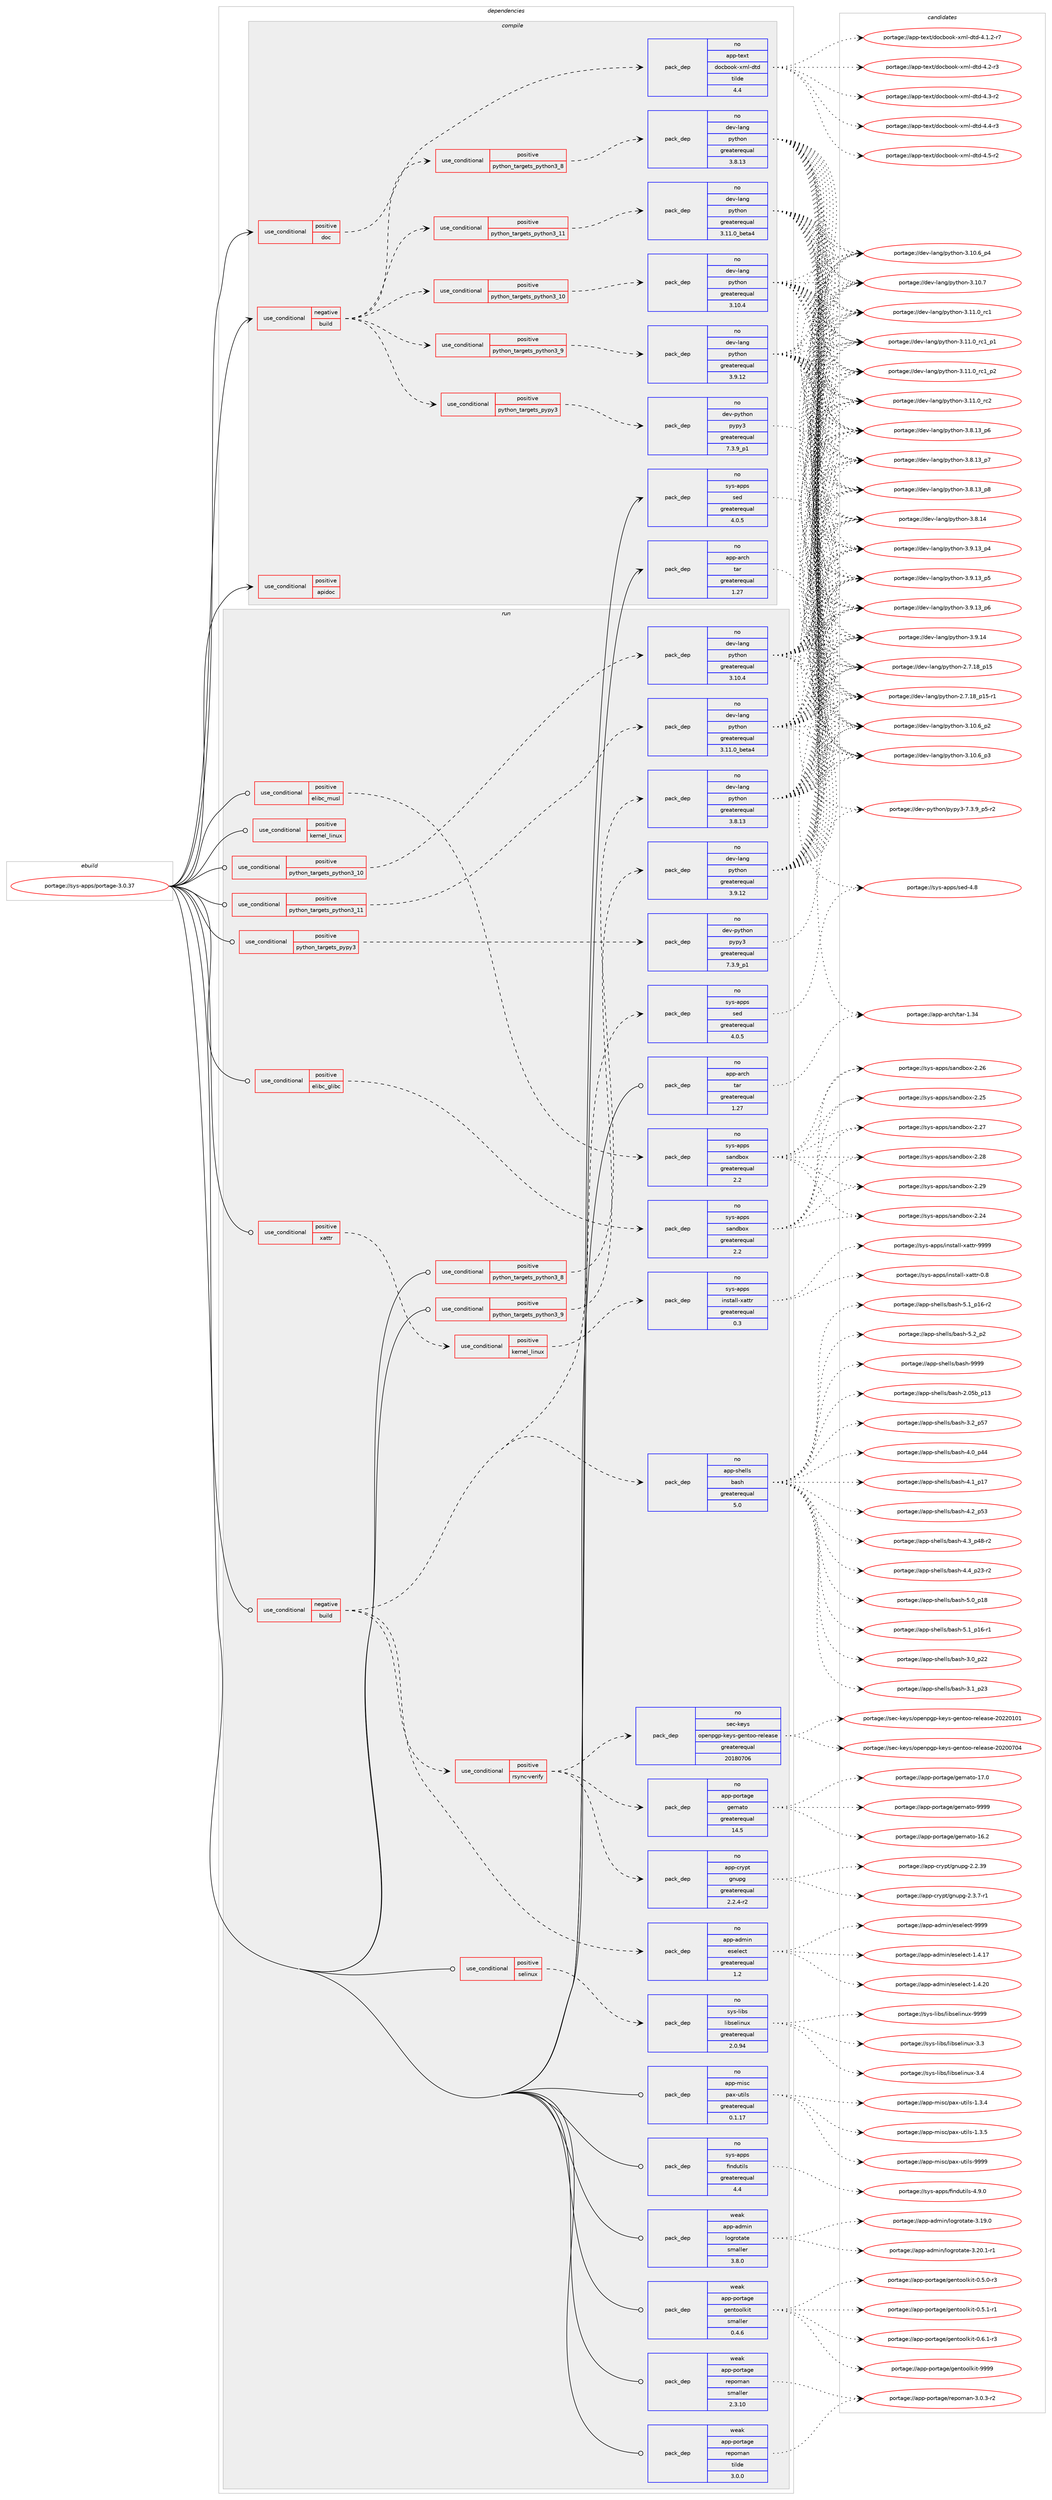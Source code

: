 digraph prolog {

# *************
# Graph options
# *************

newrank=true;
concentrate=true;
compound=true;
graph [rankdir=LR,fontname=Helvetica,fontsize=10,ranksep=1.5];#, ranksep=2.5, nodesep=0.2];
edge  [arrowhead=vee];
node  [fontname=Helvetica,fontsize=10];

# **********
# The ebuild
# **********

subgraph cluster_leftcol {
color=gray;
label=<<i>ebuild</i>>;
id [label="portage://sys-apps/portage-3.0.37", color=red, width=4, href="../sys-apps/portage-3.0.37.svg"];
}

# ****************
# The dependencies
# ****************

subgraph cluster_midcol {
color=gray;
label=<<i>dependencies</i>>;
subgraph cluster_compile {
fillcolor="#eeeeee";
style=filled;
label=<<i>compile</i>>;
subgraph cond210 {
dependency346 [label=<<TABLE BORDER="0" CELLBORDER="1" CELLSPACING="0" CELLPADDING="4"><TR><TD ROWSPAN="3" CELLPADDING="10">use_conditional</TD></TR><TR><TD>negative</TD></TR><TR><TD>build</TD></TR></TABLE>>, shape=none, color=red];
subgraph cond211 {
dependency347 [label=<<TABLE BORDER="0" CELLBORDER="1" CELLSPACING="0" CELLPADDING="4"><TR><TD ROWSPAN="3" CELLPADDING="10">use_conditional</TD></TR><TR><TD>positive</TD></TR><TR><TD>python_targets_pypy3</TD></TR></TABLE>>, shape=none, color=red];
subgraph pack135 {
dependency348 [label=<<TABLE BORDER="0" CELLBORDER="1" CELLSPACING="0" CELLPADDING="4" WIDTH="220"><TR><TD ROWSPAN="6" CELLPADDING="30">pack_dep</TD></TR><TR><TD WIDTH="110">no</TD></TR><TR><TD>dev-python</TD></TR><TR><TD>pypy3</TD></TR><TR><TD>greaterequal</TD></TR><TR><TD>7.3.9_p1</TD></TR></TABLE>>, shape=none, color=blue];
}
dependency347:e -> dependency348:w [weight=20,style="dashed",arrowhead="vee"];
}
dependency346:e -> dependency347:w [weight=20,style="dashed",arrowhead="vee"];
subgraph cond212 {
dependency349 [label=<<TABLE BORDER="0" CELLBORDER="1" CELLSPACING="0" CELLPADDING="4"><TR><TD ROWSPAN="3" CELLPADDING="10">use_conditional</TD></TR><TR><TD>positive</TD></TR><TR><TD>python_targets_python3_8</TD></TR></TABLE>>, shape=none, color=red];
subgraph pack136 {
dependency350 [label=<<TABLE BORDER="0" CELLBORDER="1" CELLSPACING="0" CELLPADDING="4" WIDTH="220"><TR><TD ROWSPAN="6" CELLPADDING="30">pack_dep</TD></TR><TR><TD WIDTH="110">no</TD></TR><TR><TD>dev-lang</TD></TR><TR><TD>python</TD></TR><TR><TD>greaterequal</TD></TR><TR><TD>3.8.13</TD></TR></TABLE>>, shape=none, color=blue];
}
dependency349:e -> dependency350:w [weight=20,style="dashed",arrowhead="vee"];
}
dependency346:e -> dependency349:w [weight=20,style="dashed",arrowhead="vee"];
subgraph cond213 {
dependency351 [label=<<TABLE BORDER="0" CELLBORDER="1" CELLSPACING="0" CELLPADDING="4"><TR><TD ROWSPAN="3" CELLPADDING="10">use_conditional</TD></TR><TR><TD>positive</TD></TR><TR><TD>python_targets_python3_9</TD></TR></TABLE>>, shape=none, color=red];
subgraph pack137 {
dependency352 [label=<<TABLE BORDER="0" CELLBORDER="1" CELLSPACING="0" CELLPADDING="4" WIDTH="220"><TR><TD ROWSPAN="6" CELLPADDING="30">pack_dep</TD></TR><TR><TD WIDTH="110">no</TD></TR><TR><TD>dev-lang</TD></TR><TR><TD>python</TD></TR><TR><TD>greaterequal</TD></TR><TR><TD>3.9.12</TD></TR></TABLE>>, shape=none, color=blue];
}
dependency351:e -> dependency352:w [weight=20,style="dashed",arrowhead="vee"];
}
dependency346:e -> dependency351:w [weight=20,style="dashed",arrowhead="vee"];
subgraph cond214 {
dependency353 [label=<<TABLE BORDER="0" CELLBORDER="1" CELLSPACING="0" CELLPADDING="4"><TR><TD ROWSPAN="3" CELLPADDING="10">use_conditional</TD></TR><TR><TD>positive</TD></TR><TR><TD>python_targets_python3_10</TD></TR></TABLE>>, shape=none, color=red];
subgraph pack138 {
dependency354 [label=<<TABLE BORDER="0" CELLBORDER="1" CELLSPACING="0" CELLPADDING="4" WIDTH="220"><TR><TD ROWSPAN="6" CELLPADDING="30">pack_dep</TD></TR><TR><TD WIDTH="110">no</TD></TR><TR><TD>dev-lang</TD></TR><TR><TD>python</TD></TR><TR><TD>greaterequal</TD></TR><TR><TD>3.10.4</TD></TR></TABLE>>, shape=none, color=blue];
}
dependency353:e -> dependency354:w [weight=20,style="dashed",arrowhead="vee"];
}
dependency346:e -> dependency353:w [weight=20,style="dashed",arrowhead="vee"];
subgraph cond215 {
dependency355 [label=<<TABLE BORDER="0" CELLBORDER="1" CELLSPACING="0" CELLPADDING="4"><TR><TD ROWSPAN="3" CELLPADDING="10">use_conditional</TD></TR><TR><TD>positive</TD></TR><TR><TD>python_targets_python3_11</TD></TR></TABLE>>, shape=none, color=red];
subgraph pack139 {
dependency356 [label=<<TABLE BORDER="0" CELLBORDER="1" CELLSPACING="0" CELLPADDING="4" WIDTH="220"><TR><TD ROWSPAN="6" CELLPADDING="30">pack_dep</TD></TR><TR><TD WIDTH="110">no</TD></TR><TR><TD>dev-lang</TD></TR><TR><TD>python</TD></TR><TR><TD>greaterequal</TD></TR><TR><TD>3.11.0_beta4</TD></TR></TABLE>>, shape=none, color=blue];
}
dependency355:e -> dependency356:w [weight=20,style="dashed",arrowhead="vee"];
}
dependency346:e -> dependency355:w [weight=20,style="dashed",arrowhead="vee"];
}
id:e -> dependency346:w [weight=20,style="solid",arrowhead="vee"];
subgraph cond216 {
dependency357 [label=<<TABLE BORDER="0" CELLBORDER="1" CELLSPACING="0" CELLPADDING="4"><TR><TD ROWSPAN="3" CELLPADDING="10">use_conditional</TD></TR><TR><TD>positive</TD></TR><TR><TD>apidoc</TD></TR></TABLE>>, shape=none, color=red];
# *** BEGIN UNKNOWN DEPENDENCY TYPE (TODO) ***
# dependency357 -> package_dependency(portage://sys-apps/portage-3.0.37,install,no,dev-python,sphinx,none,[,,],[],[use(optenable(python_targets_pypy3),negative),use(optenable(python_targets_python3_8),negative),use(optenable(python_targets_python3_9),negative),use(optenable(python_targets_python3_10),negative),use(optenable(python_targets_python3_11),negative)])
# *** END UNKNOWN DEPENDENCY TYPE (TODO) ***

# *** BEGIN UNKNOWN DEPENDENCY TYPE (TODO) ***
# dependency357 -> package_dependency(portage://sys-apps/portage-3.0.37,install,no,dev-python,sphinx-epytext,none,[,,],[],[use(optenable(python_targets_pypy3),negative),use(optenable(python_targets_python3_8),negative),use(optenable(python_targets_python3_9),negative),use(optenable(python_targets_python3_10),negative),use(optenable(python_targets_python3_11),negative)])
# *** END UNKNOWN DEPENDENCY TYPE (TODO) ***

}
id:e -> dependency357:w [weight=20,style="solid",arrowhead="vee"];
subgraph cond217 {
dependency358 [label=<<TABLE BORDER="0" CELLBORDER="1" CELLSPACING="0" CELLPADDING="4"><TR><TD ROWSPAN="3" CELLPADDING="10">use_conditional</TD></TR><TR><TD>positive</TD></TR><TR><TD>doc</TD></TR></TABLE>>, shape=none, color=red];
# *** BEGIN UNKNOWN DEPENDENCY TYPE (TODO) ***
# dependency358 -> package_dependency(portage://sys-apps/portage-3.0.37,install,no,app-text,xmlto,none,[,,],[],[])
# *** END UNKNOWN DEPENDENCY TYPE (TODO) ***

subgraph pack140 {
dependency359 [label=<<TABLE BORDER="0" CELLBORDER="1" CELLSPACING="0" CELLPADDING="4" WIDTH="220"><TR><TD ROWSPAN="6" CELLPADDING="30">pack_dep</TD></TR><TR><TD WIDTH="110">no</TD></TR><TR><TD>app-text</TD></TR><TR><TD>docbook-xml-dtd</TD></TR><TR><TD>tilde</TD></TR><TR><TD>4.4</TD></TR></TABLE>>, shape=none, color=blue];
}
dependency358:e -> dependency359:w [weight=20,style="dashed",arrowhead="vee"];
}
id:e -> dependency358:w [weight=20,style="solid",arrowhead="vee"];
subgraph pack141 {
dependency360 [label=<<TABLE BORDER="0" CELLBORDER="1" CELLSPACING="0" CELLPADDING="4" WIDTH="220"><TR><TD ROWSPAN="6" CELLPADDING="30">pack_dep</TD></TR><TR><TD WIDTH="110">no</TD></TR><TR><TD>app-arch</TD></TR><TR><TD>tar</TD></TR><TR><TD>greaterequal</TD></TR><TR><TD>1.27</TD></TR></TABLE>>, shape=none, color=blue];
}
id:e -> dependency360:w [weight=20,style="solid",arrowhead="vee"];
# *** BEGIN UNKNOWN DEPENDENCY TYPE (TODO) ***
# id -> package_dependency(portage://sys-apps/portage-3.0.37,install,no,dev-lang,python-exec,none,[,,],[slot(2)],[])
# *** END UNKNOWN DEPENDENCY TYPE (TODO) ***

subgraph pack142 {
dependency361 [label=<<TABLE BORDER="0" CELLBORDER="1" CELLSPACING="0" CELLPADDING="4" WIDTH="220"><TR><TD ROWSPAN="6" CELLPADDING="30">pack_dep</TD></TR><TR><TD WIDTH="110">no</TD></TR><TR><TD>sys-apps</TD></TR><TR><TD>sed</TD></TR><TR><TD>greaterequal</TD></TR><TR><TD>4.0.5</TD></TR></TABLE>>, shape=none, color=blue];
}
id:e -> dependency361:w [weight=20,style="solid",arrowhead="vee"];
# *** BEGIN UNKNOWN DEPENDENCY TYPE (TODO) ***
# id -> package_dependency(portage://sys-apps/portage-3.0.37,install,no,sys-devel,patch,none,[,,],[],[])
# *** END UNKNOWN DEPENDENCY TYPE (TODO) ***

}
subgraph cluster_compileandrun {
fillcolor="#eeeeee";
style=filled;
label=<<i>compile and run</i>>;
}
subgraph cluster_run {
fillcolor="#eeeeee";
style=filled;
label=<<i>run</i>>;
subgraph cond218 {
dependency362 [label=<<TABLE BORDER="0" CELLBORDER="1" CELLSPACING="0" CELLPADDING="4"><TR><TD ROWSPAN="3" CELLPADDING="10">use_conditional</TD></TR><TR><TD>negative</TD></TR><TR><TD>build</TD></TR></TABLE>>, shape=none, color=red];
subgraph pack143 {
dependency363 [label=<<TABLE BORDER="0" CELLBORDER="1" CELLSPACING="0" CELLPADDING="4" WIDTH="220"><TR><TD ROWSPAN="6" CELLPADDING="30">pack_dep</TD></TR><TR><TD WIDTH="110">no</TD></TR><TR><TD>sys-apps</TD></TR><TR><TD>sed</TD></TR><TR><TD>greaterequal</TD></TR><TR><TD>4.0.5</TD></TR></TABLE>>, shape=none, color=blue];
}
dependency362:e -> dependency363:w [weight=20,style="dashed",arrowhead="vee"];
subgraph pack144 {
dependency364 [label=<<TABLE BORDER="0" CELLBORDER="1" CELLSPACING="0" CELLPADDING="4" WIDTH="220"><TR><TD ROWSPAN="6" CELLPADDING="30">pack_dep</TD></TR><TR><TD WIDTH="110">no</TD></TR><TR><TD>app-shells</TD></TR><TR><TD>bash</TD></TR><TR><TD>greaterequal</TD></TR><TR><TD>5.0</TD></TR></TABLE>>, shape=none, color=blue];
}
dependency362:e -> dependency364:w [weight=20,style="dashed",arrowhead="vee"];
subgraph pack145 {
dependency365 [label=<<TABLE BORDER="0" CELLBORDER="1" CELLSPACING="0" CELLPADDING="4" WIDTH="220"><TR><TD ROWSPAN="6" CELLPADDING="30">pack_dep</TD></TR><TR><TD WIDTH="110">no</TD></TR><TR><TD>app-admin</TD></TR><TR><TD>eselect</TD></TR><TR><TD>greaterequal</TD></TR><TR><TD>1.2</TD></TR></TABLE>>, shape=none, color=blue];
}
dependency362:e -> dependency365:w [weight=20,style="dashed",arrowhead="vee"];
subgraph cond219 {
dependency366 [label=<<TABLE BORDER="0" CELLBORDER="1" CELLSPACING="0" CELLPADDING="4"><TR><TD ROWSPAN="3" CELLPADDING="10">use_conditional</TD></TR><TR><TD>positive</TD></TR><TR><TD>rsync-verify</TD></TR></TABLE>>, shape=none, color=red];
subgraph pack146 {
dependency367 [label=<<TABLE BORDER="0" CELLBORDER="1" CELLSPACING="0" CELLPADDING="4" WIDTH="220"><TR><TD ROWSPAN="6" CELLPADDING="30">pack_dep</TD></TR><TR><TD WIDTH="110">no</TD></TR><TR><TD>app-portage</TD></TR><TR><TD>gemato</TD></TR><TR><TD>greaterequal</TD></TR><TR><TD>14.5</TD></TR></TABLE>>, shape=none, color=blue];
}
dependency366:e -> dependency367:w [weight=20,style="dashed",arrowhead="vee"];
subgraph pack147 {
dependency368 [label=<<TABLE BORDER="0" CELLBORDER="1" CELLSPACING="0" CELLPADDING="4" WIDTH="220"><TR><TD ROWSPAN="6" CELLPADDING="30">pack_dep</TD></TR><TR><TD WIDTH="110">no</TD></TR><TR><TD>sec-keys</TD></TR><TR><TD>openpgp-keys-gentoo-release</TD></TR><TR><TD>greaterequal</TD></TR><TR><TD>20180706</TD></TR></TABLE>>, shape=none, color=blue];
}
dependency366:e -> dependency368:w [weight=20,style="dashed",arrowhead="vee"];
subgraph pack148 {
dependency369 [label=<<TABLE BORDER="0" CELLBORDER="1" CELLSPACING="0" CELLPADDING="4" WIDTH="220"><TR><TD ROWSPAN="6" CELLPADDING="30">pack_dep</TD></TR><TR><TD WIDTH="110">no</TD></TR><TR><TD>app-crypt</TD></TR><TR><TD>gnupg</TD></TR><TR><TD>greaterequal</TD></TR><TR><TD>2.2.4-r2</TD></TR></TABLE>>, shape=none, color=blue];
}
dependency366:e -> dependency369:w [weight=20,style="dashed",arrowhead="vee"];
}
dependency362:e -> dependency366:w [weight=20,style="dashed",arrowhead="vee"];
}
id:e -> dependency362:w [weight=20,style="solid",arrowhead="odot"];
subgraph cond220 {
dependency370 [label=<<TABLE BORDER="0" CELLBORDER="1" CELLSPACING="0" CELLPADDING="4"><TR><TD ROWSPAN="3" CELLPADDING="10">use_conditional</TD></TR><TR><TD>positive</TD></TR><TR><TD>elibc_glibc</TD></TR></TABLE>>, shape=none, color=red];
subgraph pack149 {
dependency371 [label=<<TABLE BORDER="0" CELLBORDER="1" CELLSPACING="0" CELLPADDING="4" WIDTH="220"><TR><TD ROWSPAN="6" CELLPADDING="30">pack_dep</TD></TR><TR><TD WIDTH="110">no</TD></TR><TR><TD>sys-apps</TD></TR><TR><TD>sandbox</TD></TR><TR><TD>greaterequal</TD></TR><TR><TD>2.2</TD></TR></TABLE>>, shape=none, color=blue];
}
dependency370:e -> dependency371:w [weight=20,style="dashed",arrowhead="vee"];
}
id:e -> dependency370:w [weight=20,style="solid",arrowhead="odot"];
subgraph cond221 {
dependency372 [label=<<TABLE BORDER="0" CELLBORDER="1" CELLSPACING="0" CELLPADDING="4"><TR><TD ROWSPAN="3" CELLPADDING="10">use_conditional</TD></TR><TR><TD>positive</TD></TR><TR><TD>elibc_musl</TD></TR></TABLE>>, shape=none, color=red];
subgraph pack150 {
dependency373 [label=<<TABLE BORDER="0" CELLBORDER="1" CELLSPACING="0" CELLPADDING="4" WIDTH="220"><TR><TD ROWSPAN="6" CELLPADDING="30">pack_dep</TD></TR><TR><TD WIDTH="110">no</TD></TR><TR><TD>sys-apps</TD></TR><TR><TD>sandbox</TD></TR><TR><TD>greaterequal</TD></TR><TR><TD>2.2</TD></TR></TABLE>>, shape=none, color=blue];
}
dependency372:e -> dependency373:w [weight=20,style="dashed",arrowhead="vee"];
}
id:e -> dependency372:w [weight=20,style="solid",arrowhead="odot"];
subgraph cond222 {
dependency374 [label=<<TABLE BORDER="0" CELLBORDER="1" CELLSPACING="0" CELLPADDING="4"><TR><TD ROWSPAN="3" CELLPADDING="10">use_conditional</TD></TR><TR><TD>positive</TD></TR><TR><TD>kernel_linux</TD></TR></TABLE>>, shape=none, color=red];
# *** BEGIN UNKNOWN DEPENDENCY TYPE (TODO) ***
# dependency374 -> package_dependency(portage://sys-apps/portage-3.0.37,run,no,sys-apps,util-linux,none,[,,],[],[])
# *** END UNKNOWN DEPENDENCY TYPE (TODO) ***

}
id:e -> dependency374:w [weight=20,style="solid",arrowhead="odot"];
subgraph cond223 {
dependency375 [label=<<TABLE BORDER="0" CELLBORDER="1" CELLSPACING="0" CELLPADDING="4"><TR><TD ROWSPAN="3" CELLPADDING="10">use_conditional</TD></TR><TR><TD>positive</TD></TR><TR><TD>python_targets_pypy3</TD></TR></TABLE>>, shape=none, color=red];
subgraph pack151 {
dependency376 [label=<<TABLE BORDER="0" CELLBORDER="1" CELLSPACING="0" CELLPADDING="4" WIDTH="220"><TR><TD ROWSPAN="6" CELLPADDING="30">pack_dep</TD></TR><TR><TD WIDTH="110">no</TD></TR><TR><TD>dev-python</TD></TR><TR><TD>pypy3</TD></TR><TR><TD>greaterequal</TD></TR><TR><TD>7.3.9_p1</TD></TR></TABLE>>, shape=none, color=blue];
}
dependency375:e -> dependency376:w [weight=20,style="dashed",arrowhead="vee"];
}
id:e -> dependency375:w [weight=20,style="solid",arrowhead="odot"];
subgraph cond224 {
dependency377 [label=<<TABLE BORDER="0" CELLBORDER="1" CELLSPACING="0" CELLPADDING="4"><TR><TD ROWSPAN="3" CELLPADDING="10">use_conditional</TD></TR><TR><TD>positive</TD></TR><TR><TD>python_targets_python3_10</TD></TR></TABLE>>, shape=none, color=red];
subgraph pack152 {
dependency378 [label=<<TABLE BORDER="0" CELLBORDER="1" CELLSPACING="0" CELLPADDING="4" WIDTH="220"><TR><TD ROWSPAN="6" CELLPADDING="30">pack_dep</TD></TR><TR><TD WIDTH="110">no</TD></TR><TR><TD>dev-lang</TD></TR><TR><TD>python</TD></TR><TR><TD>greaterequal</TD></TR><TR><TD>3.10.4</TD></TR></TABLE>>, shape=none, color=blue];
}
dependency377:e -> dependency378:w [weight=20,style="dashed",arrowhead="vee"];
}
id:e -> dependency377:w [weight=20,style="solid",arrowhead="odot"];
subgraph cond225 {
dependency379 [label=<<TABLE BORDER="0" CELLBORDER="1" CELLSPACING="0" CELLPADDING="4"><TR><TD ROWSPAN="3" CELLPADDING="10">use_conditional</TD></TR><TR><TD>positive</TD></TR><TR><TD>python_targets_python3_11</TD></TR></TABLE>>, shape=none, color=red];
subgraph pack153 {
dependency380 [label=<<TABLE BORDER="0" CELLBORDER="1" CELLSPACING="0" CELLPADDING="4" WIDTH="220"><TR><TD ROWSPAN="6" CELLPADDING="30">pack_dep</TD></TR><TR><TD WIDTH="110">no</TD></TR><TR><TD>dev-lang</TD></TR><TR><TD>python</TD></TR><TR><TD>greaterequal</TD></TR><TR><TD>3.11.0_beta4</TD></TR></TABLE>>, shape=none, color=blue];
}
dependency379:e -> dependency380:w [weight=20,style="dashed",arrowhead="vee"];
}
id:e -> dependency379:w [weight=20,style="solid",arrowhead="odot"];
subgraph cond226 {
dependency381 [label=<<TABLE BORDER="0" CELLBORDER="1" CELLSPACING="0" CELLPADDING="4"><TR><TD ROWSPAN="3" CELLPADDING="10">use_conditional</TD></TR><TR><TD>positive</TD></TR><TR><TD>python_targets_python3_8</TD></TR></TABLE>>, shape=none, color=red];
subgraph pack154 {
dependency382 [label=<<TABLE BORDER="0" CELLBORDER="1" CELLSPACING="0" CELLPADDING="4" WIDTH="220"><TR><TD ROWSPAN="6" CELLPADDING="30">pack_dep</TD></TR><TR><TD WIDTH="110">no</TD></TR><TR><TD>dev-lang</TD></TR><TR><TD>python</TD></TR><TR><TD>greaterequal</TD></TR><TR><TD>3.8.13</TD></TR></TABLE>>, shape=none, color=blue];
}
dependency381:e -> dependency382:w [weight=20,style="dashed",arrowhead="vee"];
}
id:e -> dependency381:w [weight=20,style="solid",arrowhead="odot"];
subgraph cond227 {
dependency383 [label=<<TABLE BORDER="0" CELLBORDER="1" CELLSPACING="0" CELLPADDING="4"><TR><TD ROWSPAN="3" CELLPADDING="10">use_conditional</TD></TR><TR><TD>positive</TD></TR><TR><TD>python_targets_python3_9</TD></TR></TABLE>>, shape=none, color=red];
subgraph pack155 {
dependency384 [label=<<TABLE BORDER="0" CELLBORDER="1" CELLSPACING="0" CELLPADDING="4" WIDTH="220"><TR><TD ROWSPAN="6" CELLPADDING="30">pack_dep</TD></TR><TR><TD WIDTH="110">no</TD></TR><TR><TD>dev-lang</TD></TR><TR><TD>python</TD></TR><TR><TD>greaterequal</TD></TR><TR><TD>3.9.12</TD></TR></TABLE>>, shape=none, color=blue];
}
dependency383:e -> dependency384:w [weight=20,style="dashed",arrowhead="vee"];
}
id:e -> dependency383:w [weight=20,style="solid",arrowhead="odot"];
subgraph cond228 {
dependency385 [label=<<TABLE BORDER="0" CELLBORDER="1" CELLSPACING="0" CELLPADDING="4"><TR><TD ROWSPAN="3" CELLPADDING="10">use_conditional</TD></TR><TR><TD>positive</TD></TR><TR><TD>selinux</TD></TR></TABLE>>, shape=none, color=red];
subgraph pack156 {
dependency386 [label=<<TABLE BORDER="0" CELLBORDER="1" CELLSPACING="0" CELLPADDING="4" WIDTH="220"><TR><TD ROWSPAN="6" CELLPADDING="30">pack_dep</TD></TR><TR><TD WIDTH="110">no</TD></TR><TR><TD>sys-libs</TD></TR><TR><TD>libselinux</TD></TR><TR><TD>greaterequal</TD></TR><TR><TD>2.0.94</TD></TR></TABLE>>, shape=none, color=blue];
}
dependency385:e -> dependency386:w [weight=20,style="dashed",arrowhead="vee"];
}
id:e -> dependency385:w [weight=20,style="solid",arrowhead="odot"];
subgraph cond229 {
dependency387 [label=<<TABLE BORDER="0" CELLBORDER="1" CELLSPACING="0" CELLPADDING="4"><TR><TD ROWSPAN="3" CELLPADDING="10">use_conditional</TD></TR><TR><TD>positive</TD></TR><TR><TD>xattr</TD></TR></TABLE>>, shape=none, color=red];
subgraph cond230 {
dependency388 [label=<<TABLE BORDER="0" CELLBORDER="1" CELLSPACING="0" CELLPADDING="4"><TR><TD ROWSPAN="3" CELLPADDING="10">use_conditional</TD></TR><TR><TD>positive</TD></TR><TR><TD>kernel_linux</TD></TR></TABLE>>, shape=none, color=red];
subgraph pack157 {
dependency389 [label=<<TABLE BORDER="0" CELLBORDER="1" CELLSPACING="0" CELLPADDING="4" WIDTH="220"><TR><TD ROWSPAN="6" CELLPADDING="30">pack_dep</TD></TR><TR><TD WIDTH="110">no</TD></TR><TR><TD>sys-apps</TD></TR><TR><TD>install-xattr</TD></TR><TR><TD>greaterequal</TD></TR><TR><TD>0.3</TD></TR></TABLE>>, shape=none, color=blue];
}
dependency388:e -> dependency389:w [weight=20,style="dashed",arrowhead="vee"];
}
dependency387:e -> dependency388:w [weight=20,style="dashed",arrowhead="vee"];
}
id:e -> dependency387:w [weight=20,style="solid",arrowhead="odot"];
# *** BEGIN UNKNOWN DEPENDENCY TYPE (TODO) ***
# id -> package_dependency(portage://sys-apps/portage-3.0.37,run,no,acct-user,portage,none,[,,],[],[])
# *** END UNKNOWN DEPENDENCY TYPE (TODO) ***

subgraph pack158 {
dependency390 [label=<<TABLE BORDER="0" CELLBORDER="1" CELLSPACING="0" CELLPADDING="4" WIDTH="220"><TR><TD ROWSPAN="6" CELLPADDING="30">pack_dep</TD></TR><TR><TD WIDTH="110">no</TD></TR><TR><TD>app-arch</TD></TR><TR><TD>tar</TD></TR><TR><TD>greaterequal</TD></TR><TR><TD>1.27</TD></TR></TABLE>>, shape=none, color=blue];
}
id:e -> dependency390:w [weight=20,style="solid",arrowhead="odot"];
# *** BEGIN UNKNOWN DEPENDENCY TYPE (TODO) ***
# id -> package_dependency(portage://sys-apps/portage-3.0.37,run,no,app-arch,zstd,none,[,,],[],[])
# *** END UNKNOWN DEPENDENCY TYPE (TODO) ***

subgraph pack159 {
dependency391 [label=<<TABLE BORDER="0" CELLBORDER="1" CELLSPACING="0" CELLPADDING="4" WIDTH="220"><TR><TD ROWSPAN="6" CELLPADDING="30">pack_dep</TD></TR><TR><TD WIDTH="110">no</TD></TR><TR><TD>app-misc</TD></TR><TR><TD>pax-utils</TD></TR><TR><TD>greaterequal</TD></TR><TR><TD>0.1.17</TD></TR></TABLE>>, shape=none, color=blue];
}
id:e -> dependency391:w [weight=20,style="solid",arrowhead="odot"];
# *** BEGIN UNKNOWN DEPENDENCY TYPE (TODO) ***
# id -> package_dependency(portage://sys-apps/portage-3.0.37,run,no,dev-lang,python-exec,none,[,,],[slot(2)],[])
# *** END UNKNOWN DEPENDENCY TYPE (TODO) ***

subgraph pack160 {
dependency392 [label=<<TABLE BORDER="0" CELLBORDER="1" CELLSPACING="0" CELLPADDING="4" WIDTH="220"><TR><TD ROWSPAN="6" CELLPADDING="30">pack_dep</TD></TR><TR><TD WIDTH="110">no</TD></TR><TR><TD>sys-apps</TD></TR><TR><TD>findutils</TD></TR><TR><TD>greaterequal</TD></TR><TR><TD>4.4</TD></TR></TABLE>>, shape=none, color=blue];
}
id:e -> dependency392:w [weight=20,style="solid",arrowhead="odot"];
subgraph pack161 {
dependency393 [label=<<TABLE BORDER="0" CELLBORDER="1" CELLSPACING="0" CELLPADDING="4" WIDTH="220"><TR><TD ROWSPAN="6" CELLPADDING="30">pack_dep</TD></TR><TR><TD WIDTH="110">weak</TD></TR><TR><TD>app-admin</TD></TR><TR><TD>logrotate</TD></TR><TR><TD>smaller</TD></TR><TR><TD>3.8.0</TD></TR></TABLE>>, shape=none, color=blue];
}
id:e -> dependency393:w [weight=20,style="solid",arrowhead="odot"];
subgraph pack162 {
dependency394 [label=<<TABLE BORDER="0" CELLBORDER="1" CELLSPACING="0" CELLPADDING="4" WIDTH="220"><TR><TD ROWSPAN="6" CELLPADDING="30">pack_dep</TD></TR><TR><TD WIDTH="110">weak</TD></TR><TR><TD>app-portage</TD></TR><TR><TD>gentoolkit</TD></TR><TR><TD>smaller</TD></TR><TR><TD>0.4.6</TD></TR></TABLE>>, shape=none, color=blue];
}
id:e -> dependency394:w [weight=20,style="solid",arrowhead="odot"];
subgraph pack163 {
dependency395 [label=<<TABLE BORDER="0" CELLBORDER="1" CELLSPACING="0" CELLPADDING="4" WIDTH="220"><TR><TD ROWSPAN="6" CELLPADDING="30">pack_dep</TD></TR><TR><TD WIDTH="110">weak</TD></TR><TR><TD>app-portage</TD></TR><TR><TD>repoman</TD></TR><TR><TD>smaller</TD></TR><TR><TD>2.3.10</TD></TR></TABLE>>, shape=none, color=blue];
}
id:e -> dependency395:w [weight=20,style="solid",arrowhead="odot"];
subgraph pack164 {
dependency396 [label=<<TABLE BORDER="0" CELLBORDER="1" CELLSPACING="0" CELLPADDING="4" WIDTH="220"><TR><TD ROWSPAN="6" CELLPADDING="30">pack_dep</TD></TR><TR><TD WIDTH="110">weak</TD></TR><TR><TD>app-portage</TD></TR><TR><TD>repoman</TD></TR><TR><TD>tilde</TD></TR><TR><TD>3.0.0</TD></TR></TABLE>>, shape=none, color=blue];
}
id:e -> dependency396:w [weight=20,style="solid",arrowhead="odot"];
}
}

# **************
# The candidates
# **************

subgraph cluster_choices {
rank=same;
color=gray;
label=<<i>candidates</i>>;

subgraph choice135 {
color=black;
nodesep=1;
choice10010111845112121116104111110471121211121215145554651465795112534511450 [label="portage://dev-python/pypy3-7.3.9_p5-r2", color=red, width=4,href="../dev-python/pypy3-7.3.9_p5-r2.svg"];
dependency348:e -> choice10010111845112121116104111110471121211121215145554651465795112534511450:w [style=dotted,weight="100"];
}
subgraph choice136 {
color=black;
nodesep=1;
choice10010111845108971101034711212111610411111045504655464956951124953 [label="portage://dev-lang/python-2.7.18_p15", color=red, width=4,href="../dev-lang/python-2.7.18_p15.svg"];
choice100101118451089711010347112121116104111110455046554649569511249534511449 [label="portage://dev-lang/python-2.7.18_p15-r1", color=red, width=4,href="../dev-lang/python-2.7.18_p15-r1.svg"];
choice100101118451089711010347112121116104111110455146494846549511250 [label="portage://dev-lang/python-3.10.6_p2", color=red, width=4,href="../dev-lang/python-3.10.6_p2.svg"];
choice100101118451089711010347112121116104111110455146494846549511251 [label="portage://dev-lang/python-3.10.6_p3", color=red, width=4,href="../dev-lang/python-3.10.6_p3.svg"];
choice100101118451089711010347112121116104111110455146494846549511252 [label="portage://dev-lang/python-3.10.6_p4", color=red, width=4,href="../dev-lang/python-3.10.6_p4.svg"];
choice10010111845108971101034711212111610411111045514649484655 [label="portage://dev-lang/python-3.10.7", color=red, width=4,href="../dev-lang/python-3.10.7.svg"];
choice10010111845108971101034711212111610411111045514649494648951149949 [label="portage://dev-lang/python-3.11.0_rc1", color=red, width=4,href="../dev-lang/python-3.11.0_rc1.svg"];
choice100101118451089711010347112121116104111110455146494946489511499499511249 [label="portage://dev-lang/python-3.11.0_rc1_p1", color=red, width=4,href="../dev-lang/python-3.11.0_rc1_p1.svg"];
choice100101118451089711010347112121116104111110455146494946489511499499511250 [label="portage://dev-lang/python-3.11.0_rc1_p2", color=red, width=4,href="../dev-lang/python-3.11.0_rc1_p2.svg"];
choice10010111845108971101034711212111610411111045514649494648951149950 [label="portage://dev-lang/python-3.11.0_rc2", color=red, width=4,href="../dev-lang/python-3.11.0_rc2.svg"];
choice100101118451089711010347112121116104111110455146564649519511254 [label="portage://dev-lang/python-3.8.13_p6", color=red, width=4,href="../dev-lang/python-3.8.13_p6.svg"];
choice100101118451089711010347112121116104111110455146564649519511255 [label="portage://dev-lang/python-3.8.13_p7", color=red, width=4,href="../dev-lang/python-3.8.13_p7.svg"];
choice100101118451089711010347112121116104111110455146564649519511256 [label="portage://dev-lang/python-3.8.13_p8", color=red, width=4,href="../dev-lang/python-3.8.13_p8.svg"];
choice10010111845108971101034711212111610411111045514656464952 [label="portage://dev-lang/python-3.8.14", color=red, width=4,href="../dev-lang/python-3.8.14.svg"];
choice100101118451089711010347112121116104111110455146574649519511252 [label="portage://dev-lang/python-3.9.13_p4", color=red, width=4,href="../dev-lang/python-3.9.13_p4.svg"];
choice100101118451089711010347112121116104111110455146574649519511253 [label="portage://dev-lang/python-3.9.13_p5", color=red, width=4,href="../dev-lang/python-3.9.13_p5.svg"];
choice100101118451089711010347112121116104111110455146574649519511254 [label="portage://dev-lang/python-3.9.13_p6", color=red, width=4,href="../dev-lang/python-3.9.13_p6.svg"];
choice10010111845108971101034711212111610411111045514657464952 [label="portage://dev-lang/python-3.9.14", color=red, width=4,href="../dev-lang/python-3.9.14.svg"];
dependency350:e -> choice10010111845108971101034711212111610411111045504655464956951124953:w [style=dotted,weight="100"];
dependency350:e -> choice100101118451089711010347112121116104111110455046554649569511249534511449:w [style=dotted,weight="100"];
dependency350:e -> choice100101118451089711010347112121116104111110455146494846549511250:w [style=dotted,weight="100"];
dependency350:e -> choice100101118451089711010347112121116104111110455146494846549511251:w [style=dotted,weight="100"];
dependency350:e -> choice100101118451089711010347112121116104111110455146494846549511252:w [style=dotted,weight="100"];
dependency350:e -> choice10010111845108971101034711212111610411111045514649484655:w [style=dotted,weight="100"];
dependency350:e -> choice10010111845108971101034711212111610411111045514649494648951149949:w [style=dotted,weight="100"];
dependency350:e -> choice100101118451089711010347112121116104111110455146494946489511499499511249:w [style=dotted,weight="100"];
dependency350:e -> choice100101118451089711010347112121116104111110455146494946489511499499511250:w [style=dotted,weight="100"];
dependency350:e -> choice10010111845108971101034711212111610411111045514649494648951149950:w [style=dotted,weight="100"];
dependency350:e -> choice100101118451089711010347112121116104111110455146564649519511254:w [style=dotted,weight="100"];
dependency350:e -> choice100101118451089711010347112121116104111110455146564649519511255:w [style=dotted,weight="100"];
dependency350:e -> choice100101118451089711010347112121116104111110455146564649519511256:w [style=dotted,weight="100"];
dependency350:e -> choice10010111845108971101034711212111610411111045514656464952:w [style=dotted,weight="100"];
dependency350:e -> choice100101118451089711010347112121116104111110455146574649519511252:w [style=dotted,weight="100"];
dependency350:e -> choice100101118451089711010347112121116104111110455146574649519511253:w [style=dotted,weight="100"];
dependency350:e -> choice100101118451089711010347112121116104111110455146574649519511254:w [style=dotted,weight="100"];
dependency350:e -> choice10010111845108971101034711212111610411111045514657464952:w [style=dotted,weight="100"];
}
subgraph choice137 {
color=black;
nodesep=1;
choice10010111845108971101034711212111610411111045504655464956951124953 [label="portage://dev-lang/python-2.7.18_p15", color=red, width=4,href="../dev-lang/python-2.7.18_p15.svg"];
choice100101118451089711010347112121116104111110455046554649569511249534511449 [label="portage://dev-lang/python-2.7.18_p15-r1", color=red, width=4,href="../dev-lang/python-2.7.18_p15-r1.svg"];
choice100101118451089711010347112121116104111110455146494846549511250 [label="portage://dev-lang/python-3.10.6_p2", color=red, width=4,href="../dev-lang/python-3.10.6_p2.svg"];
choice100101118451089711010347112121116104111110455146494846549511251 [label="portage://dev-lang/python-3.10.6_p3", color=red, width=4,href="../dev-lang/python-3.10.6_p3.svg"];
choice100101118451089711010347112121116104111110455146494846549511252 [label="portage://dev-lang/python-3.10.6_p4", color=red, width=4,href="../dev-lang/python-3.10.6_p4.svg"];
choice10010111845108971101034711212111610411111045514649484655 [label="portage://dev-lang/python-3.10.7", color=red, width=4,href="../dev-lang/python-3.10.7.svg"];
choice10010111845108971101034711212111610411111045514649494648951149949 [label="portage://dev-lang/python-3.11.0_rc1", color=red, width=4,href="../dev-lang/python-3.11.0_rc1.svg"];
choice100101118451089711010347112121116104111110455146494946489511499499511249 [label="portage://dev-lang/python-3.11.0_rc1_p1", color=red, width=4,href="../dev-lang/python-3.11.0_rc1_p1.svg"];
choice100101118451089711010347112121116104111110455146494946489511499499511250 [label="portage://dev-lang/python-3.11.0_rc1_p2", color=red, width=4,href="../dev-lang/python-3.11.0_rc1_p2.svg"];
choice10010111845108971101034711212111610411111045514649494648951149950 [label="portage://dev-lang/python-3.11.0_rc2", color=red, width=4,href="../dev-lang/python-3.11.0_rc2.svg"];
choice100101118451089711010347112121116104111110455146564649519511254 [label="portage://dev-lang/python-3.8.13_p6", color=red, width=4,href="../dev-lang/python-3.8.13_p6.svg"];
choice100101118451089711010347112121116104111110455146564649519511255 [label="portage://dev-lang/python-3.8.13_p7", color=red, width=4,href="../dev-lang/python-3.8.13_p7.svg"];
choice100101118451089711010347112121116104111110455146564649519511256 [label="portage://dev-lang/python-3.8.13_p8", color=red, width=4,href="../dev-lang/python-3.8.13_p8.svg"];
choice10010111845108971101034711212111610411111045514656464952 [label="portage://dev-lang/python-3.8.14", color=red, width=4,href="../dev-lang/python-3.8.14.svg"];
choice100101118451089711010347112121116104111110455146574649519511252 [label="portage://dev-lang/python-3.9.13_p4", color=red, width=4,href="../dev-lang/python-3.9.13_p4.svg"];
choice100101118451089711010347112121116104111110455146574649519511253 [label="portage://dev-lang/python-3.9.13_p5", color=red, width=4,href="../dev-lang/python-3.9.13_p5.svg"];
choice100101118451089711010347112121116104111110455146574649519511254 [label="portage://dev-lang/python-3.9.13_p6", color=red, width=4,href="../dev-lang/python-3.9.13_p6.svg"];
choice10010111845108971101034711212111610411111045514657464952 [label="portage://dev-lang/python-3.9.14", color=red, width=4,href="../dev-lang/python-3.9.14.svg"];
dependency352:e -> choice10010111845108971101034711212111610411111045504655464956951124953:w [style=dotted,weight="100"];
dependency352:e -> choice100101118451089711010347112121116104111110455046554649569511249534511449:w [style=dotted,weight="100"];
dependency352:e -> choice100101118451089711010347112121116104111110455146494846549511250:w [style=dotted,weight="100"];
dependency352:e -> choice100101118451089711010347112121116104111110455146494846549511251:w [style=dotted,weight="100"];
dependency352:e -> choice100101118451089711010347112121116104111110455146494846549511252:w [style=dotted,weight="100"];
dependency352:e -> choice10010111845108971101034711212111610411111045514649484655:w [style=dotted,weight="100"];
dependency352:e -> choice10010111845108971101034711212111610411111045514649494648951149949:w [style=dotted,weight="100"];
dependency352:e -> choice100101118451089711010347112121116104111110455146494946489511499499511249:w [style=dotted,weight="100"];
dependency352:e -> choice100101118451089711010347112121116104111110455146494946489511499499511250:w [style=dotted,weight="100"];
dependency352:e -> choice10010111845108971101034711212111610411111045514649494648951149950:w [style=dotted,weight="100"];
dependency352:e -> choice100101118451089711010347112121116104111110455146564649519511254:w [style=dotted,weight="100"];
dependency352:e -> choice100101118451089711010347112121116104111110455146564649519511255:w [style=dotted,weight="100"];
dependency352:e -> choice100101118451089711010347112121116104111110455146564649519511256:w [style=dotted,weight="100"];
dependency352:e -> choice10010111845108971101034711212111610411111045514656464952:w [style=dotted,weight="100"];
dependency352:e -> choice100101118451089711010347112121116104111110455146574649519511252:w [style=dotted,weight="100"];
dependency352:e -> choice100101118451089711010347112121116104111110455146574649519511253:w [style=dotted,weight="100"];
dependency352:e -> choice100101118451089711010347112121116104111110455146574649519511254:w [style=dotted,weight="100"];
dependency352:e -> choice10010111845108971101034711212111610411111045514657464952:w [style=dotted,weight="100"];
}
subgraph choice138 {
color=black;
nodesep=1;
choice10010111845108971101034711212111610411111045504655464956951124953 [label="portage://dev-lang/python-2.7.18_p15", color=red, width=4,href="../dev-lang/python-2.7.18_p15.svg"];
choice100101118451089711010347112121116104111110455046554649569511249534511449 [label="portage://dev-lang/python-2.7.18_p15-r1", color=red, width=4,href="../dev-lang/python-2.7.18_p15-r1.svg"];
choice100101118451089711010347112121116104111110455146494846549511250 [label="portage://dev-lang/python-3.10.6_p2", color=red, width=4,href="../dev-lang/python-3.10.6_p2.svg"];
choice100101118451089711010347112121116104111110455146494846549511251 [label="portage://dev-lang/python-3.10.6_p3", color=red, width=4,href="../dev-lang/python-3.10.6_p3.svg"];
choice100101118451089711010347112121116104111110455146494846549511252 [label="portage://dev-lang/python-3.10.6_p4", color=red, width=4,href="../dev-lang/python-3.10.6_p4.svg"];
choice10010111845108971101034711212111610411111045514649484655 [label="portage://dev-lang/python-3.10.7", color=red, width=4,href="../dev-lang/python-3.10.7.svg"];
choice10010111845108971101034711212111610411111045514649494648951149949 [label="portage://dev-lang/python-3.11.0_rc1", color=red, width=4,href="../dev-lang/python-3.11.0_rc1.svg"];
choice100101118451089711010347112121116104111110455146494946489511499499511249 [label="portage://dev-lang/python-3.11.0_rc1_p1", color=red, width=4,href="../dev-lang/python-3.11.0_rc1_p1.svg"];
choice100101118451089711010347112121116104111110455146494946489511499499511250 [label="portage://dev-lang/python-3.11.0_rc1_p2", color=red, width=4,href="../dev-lang/python-3.11.0_rc1_p2.svg"];
choice10010111845108971101034711212111610411111045514649494648951149950 [label="portage://dev-lang/python-3.11.0_rc2", color=red, width=4,href="../dev-lang/python-3.11.0_rc2.svg"];
choice100101118451089711010347112121116104111110455146564649519511254 [label="portage://dev-lang/python-3.8.13_p6", color=red, width=4,href="../dev-lang/python-3.8.13_p6.svg"];
choice100101118451089711010347112121116104111110455146564649519511255 [label="portage://dev-lang/python-3.8.13_p7", color=red, width=4,href="../dev-lang/python-3.8.13_p7.svg"];
choice100101118451089711010347112121116104111110455146564649519511256 [label="portage://dev-lang/python-3.8.13_p8", color=red, width=4,href="../dev-lang/python-3.8.13_p8.svg"];
choice10010111845108971101034711212111610411111045514656464952 [label="portage://dev-lang/python-3.8.14", color=red, width=4,href="../dev-lang/python-3.8.14.svg"];
choice100101118451089711010347112121116104111110455146574649519511252 [label="portage://dev-lang/python-3.9.13_p4", color=red, width=4,href="../dev-lang/python-3.9.13_p4.svg"];
choice100101118451089711010347112121116104111110455146574649519511253 [label="portage://dev-lang/python-3.9.13_p5", color=red, width=4,href="../dev-lang/python-3.9.13_p5.svg"];
choice100101118451089711010347112121116104111110455146574649519511254 [label="portage://dev-lang/python-3.9.13_p6", color=red, width=4,href="../dev-lang/python-3.9.13_p6.svg"];
choice10010111845108971101034711212111610411111045514657464952 [label="portage://dev-lang/python-3.9.14", color=red, width=4,href="../dev-lang/python-3.9.14.svg"];
dependency354:e -> choice10010111845108971101034711212111610411111045504655464956951124953:w [style=dotted,weight="100"];
dependency354:e -> choice100101118451089711010347112121116104111110455046554649569511249534511449:w [style=dotted,weight="100"];
dependency354:e -> choice100101118451089711010347112121116104111110455146494846549511250:w [style=dotted,weight="100"];
dependency354:e -> choice100101118451089711010347112121116104111110455146494846549511251:w [style=dotted,weight="100"];
dependency354:e -> choice100101118451089711010347112121116104111110455146494846549511252:w [style=dotted,weight="100"];
dependency354:e -> choice10010111845108971101034711212111610411111045514649484655:w [style=dotted,weight="100"];
dependency354:e -> choice10010111845108971101034711212111610411111045514649494648951149949:w [style=dotted,weight="100"];
dependency354:e -> choice100101118451089711010347112121116104111110455146494946489511499499511249:w [style=dotted,weight="100"];
dependency354:e -> choice100101118451089711010347112121116104111110455146494946489511499499511250:w [style=dotted,weight="100"];
dependency354:e -> choice10010111845108971101034711212111610411111045514649494648951149950:w [style=dotted,weight="100"];
dependency354:e -> choice100101118451089711010347112121116104111110455146564649519511254:w [style=dotted,weight="100"];
dependency354:e -> choice100101118451089711010347112121116104111110455146564649519511255:w [style=dotted,weight="100"];
dependency354:e -> choice100101118451089711010347112121116104111110455146564649519511256:w [style=dotted,weight="100"];
dependency354:e -> choice10010111845108971101034711212111610411111045514656464952:w [style=dotted,weight="100"];
dependency354:e -> choice100101118451089711010347112121116104111110455146574649519511252:w [style=dotted,weight="100"];
dependency354:e -> choice100101118451089711010347112121116104111110455146574649519511253:w [style=dotted,weight="100"];
dependency354:e -> choice100101118451089711010347112121116104111110455146574649519511254:w [style=dotted,weight="100"];
dependency354:e -> choice10010111845108971101034711212111610411111045514657464952:w [style=dotted,weight="100"];
}
subgraph choice139 {
color=black;
nodesep=1;
choice10010111845108971101034711212111610411111045504655464956951124953 [label="portage://dev-lang/python-2.7.18_p15", color=red, width=4,href="../dev-lang/python-2.7.18_p15.svg"];
choice100101118451089711010347112121116104111110455046554649569511249534511449 [label="portage://dev-lang/python-2.7.18_p15-r1", color=red, width=4,href="../dev-lang/python-2.7.18_p15-r1.svg"];
choice100101118451089711010347112121116104111110455146494846549511250 [label="portage://dev-lang/python-3.10.6_p2", color=red, width=4,href="../dev-lang/python-3.10.6_p2.svg"];
choice100101118451089711010347112121116104111110455146494846549511251 [label="portage://dev-lang/python-3.10.6_p3", color=red, width=4,href="../dev-lang/python-3.10.6_p3.svg"];
choice100101118451089711010347112121116104111110455146494846549511252 [label="portage://dev-lang/python-3.10.6_p4", color=red, width=4,href="../dev-lang/python-3.10.6_p4.svg"];
choice10010111845108971101034711212111610411111045514649484655 [label="portage://dev-lang/python-3.10.7", color=red, width=4,href="../dev-lang/python-3.10.7.svg"];
choice10010111845108971101034711212111610411111045514649494648951149949 [label="portage://dev-lang/python-3.11.0_rc1", color=red, width=4,href="../dev-lang/python-3.11.0_rc1.svg"];
choice100101118451089711010347112121116104111110455146494946489511499499511249 [label="portage://dev-lang/python-3.11.0_rc1_p1", color=red, width=4,href="../dev-lang/python-3.11.0_rc1_p1.svg"];
choice100101118451089711010347112121116104111110455146494946489511499499511250 [label="portage://dev-lang/python-3.11.0_rc1_p2", color=red, width=4,href="../dev-lang/python-3.11.0_rc1_p2.svg"];
choice10010111845108971101034711212111610411111045514649494648951149950 [label="portage://dev-lang/python-3.11.0_rc2", color=red, width=4,href="../dev-lang/python-3.11.0_rc2.svg"];
choice100101118451089711010347112121116104111110455146564649519511254 [label="portage://dev-lang/python-3.8.13_p6", color=red, width=4,href="../dev-lang/python-3.8.13_p6.svg"];
choice100101118451089711010347112121116104111110455146564649519511255 [label="portage://dev-lang/python-3.8.13_p7", color=red, width=4,href="../dev-lang/python-3.8.13_p7.svg"];
choice100101118451089711010347112121116104111110455146564649519511256 [label="portage://dev-lang/python-3.8.13_p8", color=red, width=4,href="../dev-lang/python-3.8.13_p8.svg"];
choice10010111845108971101034711212111610411111045514656464952 [label="portage://dev-lang/python-3.8.14", color=red, width=4,href="../dev-lang/python-3.8.14.svg"];
choice100101118451089711010347112121116104111110455146574649519511252 [label="portage://dev-lang/python-3.9.13_p4", color=red, width=4,href="../dev-lang/python-3.9.13_p4.svg"];
choice100101118451089711010347112121116104111110455146574649519511253 [label="portage://dev-lang/python-3.9.13_p5", color=red, width=4,href="../dev-lang/python-3.9.13_p5.svg"];
choice100101118451089711010347112121116104111110455146574649519511254 [label="portage://dev-lang/python-3.9.13_p6", color=red, width=4,href="../dev-lang/python-3.9.13_p6.svg"];
choice10010111845108971101034711212111610411111045514657464952 [label="portage://dev-lang/python-3.9.14", color=red, width=4,href="../dev-lang/python-3.9.14.svg"];
dependency356:e -> choice10010111845108971101034711212111610411111045504655464956951124953:w [style=dotted,weight="100"];
dependency356:e -> choice100101118451089711010347112121116104111110455046554649569511249534511449:w [style=dotted,weight="100"];
dependency356:e -> choice100101118451089711010347112121116104111110455146494846549511250:w [style=dotted,weight="100"];
dependency356:e -> choice100101118451089711010347112121116104111110455146494846549511251:w [style=dotted,weight="100"];
dependency356:e -> choice100101118451089711010347112121116104111110455146494846549511252:w [style=dotted,weight="100"];
dependency356:e -> choice10010111845108971101034711212111610411111045514649484655:w [style=dotted,weight="100"];
dependency356:e -> choice10010111845108971101034711212111610411111045514649494648951149949:w [style=dotted,weight="100"];
dependency356:e -> choice100101118451089711010347112121116104111110455146494946489511499499511249:w [style=dotted,weight="100"];
dependency356:e -> choice100101118451089711010347112121116104111110455146494946489511499499511250:w [style=dotted,weight="100"];
dependency356:e -> choice10010111845108971101034711212111610411111045514649494648951149950:w [style=dotted,weight="100"];
dependency356:e -> choice100101118451089711010347112121116104111110455146564649519511254:w [style=dotted,weight="100"];
dependency356:e -> choice100101118451089711010347112121116104111110455146564649519511255:w [style=dotted,weight="100"];
dependency356:e -> choice100101118451089711010347112121116104111110455146564649519511256:w [style=dotted,weight="100"];
dependency356:e -> choice10010111845108971101034711212111610411111045514656464952:w [style=dotted,weight="100"];
dependency356:e -> choice100101118451089711010347112121116104111110455146574649519511252:w [style=dotted,weight="100"];
dependency356:e -> choice100101118451089711010347112121116104111110455146574649519511253:w [style=dotted,weight="100"];
dependency356:e -> choice100101118451089711010347112121116104111110455146574649519511254:w [style=dotted,weight="100"];
dependency356:e -> choice10010111845108971101034711212111610411111045514657464952:w [style=dotted,weight="100"];
}
subgraph choice140 {
color=black;
nodesep=1;
choice971121124511610112011647100111999811111110745120109108451001161004552464946504511455 [label="portage://app-text/docbook-xml-dtd-4.1.2-r7", color=red, width=4,href="../app-text/docbook-xml-dtd-4.1.2-r7.svg"];
choice97112112451161011201164710011199981111111074512010910845100116100455246504511451 [label="portage://app-text/docbook-xml-dtd-4.2-r3", color=red, width=4,href="../app-text/docbook-xml-dtd-4.2-r3.svg"];
choice97112112451161011201164710011199981111111074512010910845100116100455246514511450 [label="portage://app-text/docbook-xml-dtd-4.3-r2", color=red, width=4,href="../app-text/docbook-xml-dtd-4.3-r2.svg"];
choice97112112451161011201164710011199981111111074512010910845100116100455246524511451 [label="portage://app-text/docbook-xml-dtd-4.4-r3", color=red, width=4,href="../app-text/docbook-xml-dtd-4.4-r3.svg"];
choice97112112451161011201164710011199981111111074512010910845100116100455246534511450 [label="portage://app-text/docbook-xml-dtd-4.5-r2", color=red, width=4,href="../app-text/docbook-xml-dtd-4.5-r2.svg"];
dependency359:e -> choice971121124511610112011647100111999811111110745120109108451001161004552464946504511455:w [style=dotted,weight="100"];
dependency359:e -> choice97112112451161011201164710011199981111111074512010910845100116100455246504511451:w [style=dotted,weight="100"];
dependency359:e -> choice97112112451161011201164710011199981111111074512010910845100116100455246514511450:w [style=dotted,weight="100"];
dependency359:e -> choice97112112451161011201164710011199981111111074512010910845100116100455246524511451:w [style=dotted,weight="100"];
dependency359:e -> choice97112112451161011201164710011199981111111074512010910845100116100455246534511450:w [style=dotted,weight="100"];
}
subgraph choice141 {
color=black;
nodesep=1;
choice9711211245971149910447116971144549465152 [label="portage://app-arch/tar-1.34", color=red, width=4,href="../app-arch/tar-1.34.svg"];
dependency360:e -> choice9711211245971149910447116971144549465152:w [style=dotted,weight="100"];
}
subgraph choice142 {
color=black;
nodesep=1;
choice11512111545971121121154711510110045524656 [label="portage://sys-apps/sed-4.8", color=red, width=4,href="../sys-apps/sed-4.8.svg"];
dependency361:e -> choice11512111545971121121154711510110045524656:w [style=dotted,weight="100"];
}
subgraph choice143 {
color=black;
nodesep=1;
choice11512111545971121121154711510110045524656 [label="portage://sys-apps/sed-4.8", color=red, width=4,href="../sys-apps/sed-4.8.svg"];
dependency363:e -> choice11512111545971121121154711510110045524656:w [style=dotted,weight="100"];
}
subgraph choice144 {
color=black;
nodesep=1;
choice9711211245115104101108108115479897115104455046485398951124951 [label="portage://app-shells/bash-2.05b_p13", color=red, width=4,href="../app-shells/bash-2.05b_p13.svg"];
choice971121124511510410110810811547989711510445514648951125050 [label="portage://app-shells/bash-3.0_p22", color=red, width=4,href="../app-shells/bash-3.0_p22.svg"];
choice971121124511510410110810811547989711510445514649951125051 [label="portage://app-shells/bash-3.1_p23", color=red, width=4,href="../app-shells/bash-3.1_p23.svg"];
choice971121124511510410110810811547989711510445514650951125355 [label="portage://app-shells/bash-3.2_p57", color=red, width=4,href="../app-shells/bash-3.2_p57.svg"];
choice971121124511510410110810811547989711510445524648951125252 [label="portage://app-shells/bash-4.0_p44", color=red, width=4,href="../app-shells/bash-4.0_p44.svg"];
choice971121124511510410110810811547989711510445524649951124955 [label="portage://app-shells/bash-4.1_p17", color=red, width=4,href="../app-shells/bash-4.1_p17.svg"];
choice971121124511510410110810811547989711510445524650951125351 [label="portage://app-shells/bash-4.2_p53", color=red, width=4,href="../app-shells/bash-4.2_p53.svg"];
choice9711211245115104101108108115479897115104455246519511252564511450 [label="portage://app-shells/bash-4.3_p48-r2", color=red, width=4,href="../app-shells/bash-4.3_p48-r2.svg"];
choice9711211245115104101108108115479897115104455246529511250514511450 [label="portage://app-shells/bash-4.4_p23-r2", color=red, width=4,href="../app-shells/bash-4.4_p23-r2.svg"];
choice971121124511510410110810811547989711510445534648951124956 [label="portage://app-shells/bash-5.0_p18", color=red, width=4,href="../app-shells/bash-5.0_p18.svg"];
choice9711211245115104101108108115479897115104455346499511249544511449 [label="portage://app-shells/bash-5.1_p16-r1", color=red, width=4,href="../app-shells/bash-5.1_p16-r1.svg"];
choice9711211245115104101108108115479897115104455346499511249544511450 [label="portage://app-shells/bash-5.1_p16-r2", color=red, width=4,href="../app-shells/bash-5.1_p16-r2.svg"];
choice9711211245115104101108108115479897115104455346509511250 [label="portage://app-shells/bash-5.2_p2", color=red, width=4,href="../app-shells/bash-5.2_p2.svg"];
choice97112112451151041011081081154798971151044557575757 [label="portage://app-shells/bash-9999", color=red, width=4,href="../app-shells/bash-9999.svg"];
dependency364:e -> choice9711211245115104101108108115479897115104455046485398951124951:w [style=dotted,weight="100"];
dependency364:e -> choice971121124511510410110810811547989711510445514648951125050:w [style=dotted,weight="100"];
dependency364:e -> choice971121124511510410110810811547989711510445514649951125051:w [style=dotted,weight="100"];
dependency364:e -> choice971121124511510410110810811547989711510445514650951125355:w [style=dotted,weight="100"];
dependency364:e -> choice971121124511510410110810811547989711510445524648951125252:w [style=dotted,weight="100"];
dependency364:e -> choice971121124511510410110810811547989711510445524649951124955:w [style=dotted,weight="100"];
dependency364:e -> choice971121124511510410110810811547989711510445524650951125351:w [style=dotted,weight="100"];
dependency364:e -> choice9711211245115104101108108115479897115104455246519511252564511450:w [style=dotted,weight="100"];
dependency364:e -> choice9711211245115104101108108115479897115104455246529511250514511450:w [style=dotted,weight="100"];
dependency364:e -> choice971121124511510410110810811547989711510445534648951124956:w [style=dotted,weight="100"];
dependency364:e -> choice9711211245115104101108108115479897115104455346499511249544511449:w [style=dotted,weight="100"];
dependency364:e -> choice9711211245115104101108108115479897115104455346499511249544511450:w [style=dotted,weight="100"];
dependency364:e -> choice9711211245115104101108108115479897115104455346509511250:w [style=dotted,weight="100"];
dependency364:e -> choice97112112451151041011081081154798971151044557575757:w [style=dotted,weight="100"];
}
subgraph choice145 {
color=black;
nodesep=1;
choice971121124597100109105110471011151011081019911645494652464955 [label="portage://app-admin/eselect-1.4.17", color=red, width=4,href="../app-admin/eselect-1.4.17.svg"];
choice971121124597100109105110471011151011081019911645494652465048 [label="portage://app-admin/eselect-1.4.20", color=red, width=4,href="../app-admin/eselect-1.4.20.svg"];
choice97112112459710010910511047101115101108101991164557575757 [label="portage://app-admin/eselect-9999", color=red, width=4,href="../app-admin/eselect-9999.svg"];
dependency365:e -> choice971121124597100109105110471011151011081019911645494652464955:w [style=dotted,weight="100"];
dependency365:e -> choice971121124597100109105110471011151011081019911645494652465048:w [style=dotted,weight="100"];
dependency365:e -> choice97112112459710010910511047101115101108101991164557575757:w [style=dotted,weight="100"];
}
subgraph choice146 {
color=black;
nodesep=1;
choice97112112451121111141169710310147103101109971161114549544650 [label="portage://app-portage/gemato-16.2", color=red, width=4,href="../app-portage/gemato-16.2.svg"];
choice97112112451121111141169710310147103101109971161114549554648 [label="portage://app-portage/gemato-17.0", color=red, width=4,href="../app-portage/gemato-17.0.svg"];
choice97112112451121111141169710310147103101109971161114557575757 [label="portage://app-portage/gemato-9999", color=red, width=4,href="../app-portage/gemato-9999.svg"];
dependency367:e -> choice97112112451121111141169710310147103101109971161114549544650:w [style=dotted,weight="100"];
dependency367:e -> choice97112112451121111141169710310147103101109971161114549554648:w [style=dotted,weight="100"];
dependency367:e -> choice97112112451121111141169710310147103101109971161114557575757:w [style=dotted,weight="100"];
}
subgraph choice147 {
color=black;
nodesep=1;
choice11510199451071011211154711111210111011210311245107101121115451031011101161111114511410110810197115101455048504848554852 [label="portage://sec-keys/openpgp-keys-gentoo-release-20200704", color=red, width=4,href="../sec-keys/openpgp-keys-gentoo-release-20200704.svg"];
choice11510199451071011211154711111210111011210311245107101121115451031011101161111114511410110810197115101455048505048494849 [label="portage://sec-keys/openpgp-keys-gentoo-release-20220101", color=red, width=4,href="../sec-keys/openpgp-keys-gentoo-release-20220101.svg"];
dependency368:e -> choice11510199451071011211154711111210111011210311245107101121115451031011101161111114511410110810197115101455048504848554852:w [style=dotted,weight="100"];
dependency368:e -> choice11510199451071011211154711111210111011210311245107101121115451031011101161111114511410110810197115101455048505048494849:w [style=dotted,weight="100"];
}
subgraph choice148 {
color=black;
nodesep=1;
choice9711211245991141211121164710311011711210345504650465157 [label="portage://app-crypt/gnupg-2.2.39", color=red, width=4,href="../app-crypt/gnupg-2.2.39.svg"];
choice971121124599114121112116471031101171121034550465146554511449 [label="portage://app-crypt/gnupg-2.3.7-r1", color=red, width=4,href="../app-crypt/gnupg-2.3.7-r1.svg"];
dependency369:e -> choice9711211245991141211121164710311011711210345504650465157:w [style=dotted,weight="100"];
dependency369:e -> choice971121124599114121112116471031101171121034550465146554511449:w [style=dotted,weight="100"];
}
subgraph choice149 {
color=black;
nodesep=1;
choice11512111545971121121154711597110100981111204550465052 [label="portage://sys-apps/sandbox-2.24", color=red, width=4,href="../sys-apps/sandbox-2.24.svg"];
choice11512111545971121121154711597110100981111204550465053 [label="portage://sys-apps/sandbox-2.25", color=red, width=4,href="../sys-apps/sandbox-2.25.svg"];
choice11512111545971121121154711597110100981111204550465054 [label="portage://sys-apps/sandbox-2.26", color=red, width=4,href="../sys-apps/sandbox-2.26.svg"];
choice11512111545971121121154711597110100981111204550465055 [label="portage://sys-apps/sandbox-2.27", color=red, width=4,href="../sys-apps/sandbox-2.27.svg"];
choice11512111545971121121154711597110100981111204550465056 [label="portage://sys-apps/sandbox-2.28", color=red, width=4,href="../sys-apps/sandbox-2.28.svg"];
choice11512111545971121121154711597110100981111204550465057 [label="portage://sys-apps/sandbox-2.29", color=red, width=4,href="../sys-apps/sandbox-2.29.svg"];
dependency371:e -> choice11512111545971121121154711597110100981111204550465052:w [style=dotted,weight="100"];
dependency371:e -> choice11512111545971121121154711597110100981111204550465053:w [style=dotted,weight="100"];
dependency371:e -> choice11512111545971121121154711597110100981111204550465054:w [style=dotted,weight="100"];
dependency371:e -> choice11512111545971121121154711597110100981111204550465055:w [style=dotted,weight="100"];
dependency371:e -> choice11512111545971121121154711597110100981111204550465056:w [style=dotted,weight="100"];
dependency371:e -> choice11512111545971121121154711597110100981111204550465057:w [style=dotted,weight="100"];
}
subgraph choice150 {
color=black;
nodesep=1;
choice11512111545971121121154711597110100981111204550465052 [label="portage://sys-apps/sandbox-2.24", color=red, width=4,href="../sys-apps/sandbox-2.24.svg"];
choice11512111545971121121154711597110100981111204550465053 [label="portage://sys-apps/sandbox-2.25", color=red, width=4,href="../sys-apps/sandbox-2.25.svg"];
choice11512111545971121121154711597110100981111204550465054 [label="portage://sys-apps/sandbox-2.26", color=red, width=4,href="../sys-apps/sandbox-2.26.svg"];
choice11512111545971121121154711597110100981111204550465055 [label="portage://sys-apps/sandbox-2.27", color=red, width=4,href="../sys-apps/sandbox-2.27.svg"];
choice11512111545971121121154711597110100981111204550465056 [label="portage://sys-apps/sandbox-2.28", color=red, width=4,href="../sys-apps/sandbox-2.28.svg"];
choice11512111545971121121154711597110100981111204550465057 [label="portage://sys-apps/sandbox-2.29", color=red, width=4,href="../sys-apps/sandbox-2.29.svg"];
dependency373:e -> choice11512111545971121121154711597110100981111204550465052:w [style=dotted,weight="100"];
dependency373:e -> choice11512111545971121121154711597110100981111204550465053:w [style=dotted,weight="100"];
dependency373:e -> choice11512111545971121121154711597110100981111204550465054:w [style=dotted,weight="100"];
dependency373:e -> choice11512111545971121121154711597110100981111204550465055:w [style=dotted,weight="100"];
dependency373:e -> choice11512111545971121121154711597110100981111204550465056:w [style=dotted,weight="100"];
dependency373:e -> choice11512111545971121121154711597110100981111204550465057:w [style=dotted,weight="100"];
}
subgraph choice151 {
color=black;
nodesep=1;
choice10010111845112121116104111110471121211121215145554651465795112534511450 [label="portage://dev-python/pypy3-7.3.9_p5-r2", color=red, width=4,href="../dev-python/pypy3-7.3.9_p5-r2.svg"];
dependency376:e -> choice10010111845112121116104111110471121211121215145554651465795112534511450:w [style=dotted,weight="100"];
}
subgraph choice152 {
color=black;
nodesep=1;
choice10010111845108971101034711212111610411111045504655464956951124953 [label="portage://dev-lang/python-2.7.18_p15", color=red, width=4,href="../dev-lang/python-2.7.18_p15.svg"];
choice100101118451089711010347112121116104111110455046554649569511249534511449 [label="portage://dev-lang/python-2.7.18_p15-r1", color=red, width=4,href="../dev-lang/python-2.7.18_p15-r1.svg"];
choice100101118451089711010347112121116104111110455146494846549511250 [label="portage://dev-lang/python-3.10.6_p2", color=red, width=4,href="../dev-lang/python-3.10.6_p2.svg"];
choice100101118451089711010347112121116104111110455146494846549511251 [label="portage://dev-lang/python-3.10.6_p3", color=red, width=4,href="../dev-lang/python-3.10.6_p3.svg"];
choice100101118451089711010347112121116104111110455146494846549511252 [label="portage://dev-lang/python-3.10.6_p4", color=red, width=4,href="../dev-lang/python-3.10.6_p4.svg"];
choice10010111845108971101034711212111610411111045514649484655 [label="portage://dev-lang/python-3.10.7", color=red, width=4,href="../dev-lang/python-3.10.7.svg"];
choice10010111845108971101034711212111610411111045514649494648951149949 [label="portage://dev-lang/python-3.11.0_rc1", color=red, width=4,href="../dev-lang/python-3.11.0_rc1.svg"];
choice100101118451089711010347112121116104111110455146494946489511499499511249 [label="portage://dev-lang/python-3.11.0_rc1_p1", color=red, width=4,href="../dev-lang/python-3.11.0_rc1_p1.svg"];
choice100101118451089711010347112121116104111110455146494946489511499499511250 [label="portage://dev-lang/python-3.11.0_rc1_p2", color=red, width=4,href="../dev-lang/python-3.11.0_rc1_p2.svg"];
choice10010111845108971101034711212111610411111045514649494648951149950 [label="portage://dev-lang/python-3.11.0_rc2", color=red, width=4,href="../dev-lang/python-3.11.0_rc2.svg"];
choice100101118451089711010347112121116104111110455146564649519511254 [label="portage://dev-lang/python-3.8.13_p6", color=red, width=4,href="../dev-lang/python-3.8.13_p6.svg"];
choice100101118451089711010347112121116104111110455146564649519511255 [label="portage://dev-lang/python-3.8.13_p7", color=red, width=4,href="../dev-lang/python-3.8.13_p7.svg"];
choice100101118451089711010347112121116104111110455146564649519511256 [label="portage://dev-lang/python-3.8.13_p8", color=red, width=4,href="../dev-lang/python-3.8.13_p8.svg"];
choice10010111845108971101034711212111610411111045514656464952 [label="portage://dev-lang/python-3.8.14", color=red, width=4,href="../dev-lang/python-3.8.14.svg"];
choice100101118451089711010347112121116104111110455146574649519511252 [label="portage://dev-lang/python-3.9.13_p4", color=red, width=4,href="../dev-lang/python-3.9.13_p4.svg"];
choice100101118451089711010347112121116104111110455146574649519511253 [label="portage://dev-lang/python-3.9.13_p5", color=red, width=4,href="../dev-lang/python-3.9.13_p5.svg"];
choice100101118451089711010347112121116104111110455146574649519511254 [label="portage://dev-lang/python-3.9.13_p6", color=red, width=4,href="../dev-lang/python-3.9.13_p6.svg"];
choice10010111845108971101034711212111610411111045514657464952 [label="portage://dev-lang/python-3.9.14", color=red, width=4,href="../dev-lang/python-3.9.14.svg"];
dependency378:e -> choice10010111845108971101034711212111610411111045504655464956951124953:w [style=dotted,weight="100"];
dependency378:e -> choice100101118451089711010347112121116104111110455046554649569511249534511449:w [style=dotted,weight="100"];
dependency378:e -> choice100101118451089711010347112121116104111110455146494846549511250:w [style=dotted,weight="100"];
dependency378:e -> choice100101118451089711010347112121116104111110455146494846549511251:w [style=dotted,weight="100"];
dependency378:e -> choice100101118451089711010347112121116104111110455146494846549511252:w [style=dotted,weight="100"];
dependency378:e -> choice10010111845108971101034711212111610411111045514649484655:w [style=dotted,weight="100"];
dependency378:e -> choice10010111845108971101034711212111610411111045514649494648951149949:w [style=dotted,weight="100"];
dependency378:e -> choice100101118451089711010347112121116104111110455146494946489511499499511249:w [style=dotted,weight="100"];
dependency378:e -> choice100101118451089711010347112121116104111110455146494946489511499499511250:w [style=dotted,weight="100"];
dependency378:e -> choice10010111845108971101034711212111610411111045514649494648951149950:w [style=dotted,weight="100"];
dependency378:e -> choice100101118451089711010347112121116104111110455146564649519511254:w [style=dotted,weight="100"];
dependency378:e -> choice100101118451089711010347112121116104111110455146564649519511255:w [style=dotted,weight="100"];
dependency378:e -> choice100101118451089711010347112121116104111110455146564649519511256:w [style=dotted,weight="100"];
dependency378:e -> choice10010111845108971101034711212111610411111045514656464952:w [style=dotted,weight="100"];
dependency378:e -> choice100101118451089711010347112121116104111110455146574649519511252:w [style=dotted,weight="100"];
dependency378:e -> choice100101118451089711010347112121116104111110455146574649519511253:w [style=dotted,weight="100"];
dependency378:e -> choice100101118451089711010347112121116104111110455146574649519511254:w [style=dotted,weight="100"];
dependency378:e -> choice10010111845108971101034711212111610411111045514657464952:w [style=dotted,weight="100"];
}
subgraph choice153 {
color=black;
nodesep=1;
choice10010111845108971101034711212111610411111045504655464956951124953 [label="portage://dev-lang/python-2.7.18_p15", color=red, width=4,href="../dev-lang/python-2.7.18_p15.svg"];
choice100101118451089711010347112121116104111110455046554649569511249534511449 [label="portage://dev-lang/python-2.7.18_p15-r1", color=red, width=4,href="../dev-lang/python-2.7.18_p15-r1.svg"];
choice100101118451089711010347112121116104111110455146494846549511250 [label="portage://dev-lang/python-3.10.6_p2", color=red, width=4,href="../dev-lang/python-3.10.6_p2.svg"];
choice100101118451089711010347112121116104111110455146494846549511251 [label="portage://dev-lang/python-3.10.6_p3", color=red, width=4,href="../dev-lang/python-3.10.6_p3.svg"];
choice100101118451089711010347112121116104111110455146494846549511252 [label="portage://dev-lang/python-3.10.6_p4", color=red, width=4,href="../dev-lang/python-3.10.6_p4.svg"];
choice10010111845108971101034711212111610411111045514649484655 [label="portage://dev-lang/python-3.10.7", color=red, width=4,href="../dev-lang/python-3.10.7.svg"];
choice10010111845108971101034711212111610411111045514649494648951149949 [label="portage://dev-lang/python-3.11.0_rc1", color=red, width=4,href="../dev-lang/python-3.11.0_rc1.svg"];
choice100101118451089711010347112121116104111110455146494946489511499499511249 [label="portage://dev-lang/python-3.11.0_rc1_p1", color=red, width=4,href="../dev-lang/python-3.11.0_rc1_p1.svg"];
choice100101118451089711010347112121116104111110455146494946489511499499511250 [label="portage://dev-lang/python-3.11.0_rc1_p2", color=red, width=4,href="../dev-lang/python-3.11.0_rc1_p2.svg"];
choice10010111845108971101034711212111610411111045514649494648951149950 [label="portage://dev-lang/python-3.11.0_rc2", color=red, width=4,href="../dev-lang/python-3.11.0_rc2.svg"];
choice100101118451089711010347112121116104111110455146564649519511254 [label="portage://dev-lang/python-3.8.13_p6", color=red, width=4,href="../dev-lang/python-3.8.13_p6.svg"];
choice100101118451089711010347112121116104111110455146564649519511255 [label="portage://dev-lang/python-3.8.13_p7", color=red, width=4,href="../dev-lang/python-3.8.13_p7.svg"];
choice100101118451089711010347112121116104111110455146564649519511256 [label="portage://dev-lang/python-3.8.13_p8", color=red, width=4,href="../dev-lang/python-3.8.13_p8.svg"];
choice10010111845108971101034711212111610411111045514656464952 [label="portage://dev-lang/python-3.8.14", color=red, width=4,href="../dev-lang/python-3.8.14.svg"];
choice100101118451089711010347112121116104111110455146574649519511252 [label="portage://dev-lang/python-3.9.13_p4", color=red, width=4,href="../dev-lang/python-3.9.13_p4.svg"];
choice100101118451089711010347112121116104111110455146574649519511253 [label="portage://dev-lang/python-3.9.13_p5", color=red, width=4,href="../dev-lang/python-3.9.13_p5.svg"];
choice100101118451089711010347112121116104111110455146574649519511254 [label="portage://dev-lang/python-3.9.13_p6", color=red, width=4,href="../dev-lang/python-3.9.13_p6.svg"];
choice10010111845108971101034711212111610411111045514657464952 [label="portage://dev-lang/python-3.9.14", color=red, width=4,href="../dev-lang/python-3.9.14.svg"];
dependency380:e -> choice10010111845108971101034711212111610411111045504655464956951124953:w [style=dotted,weight="100"];
dependency380:e -> choice100101118451089711010347112121116104111110455046554649569511249534511449:w [style=dotted,weight="100"];
dependency380:e -> choice100101118451089711010347112121116104111110455146494846549511250:w [style=dotted,weight="100"];
dependency380:e -> choice100101118451089711010347112121116104111110455146494846549511251:w [style=dotted,weight="100"];
dependency380:e -> choice100101118451089711010347112121116104111110455146494846549511252:w [style=dotted,weight="100"];
dependency380:e -> choice10010111845108971101034711212111610411111045514649484655:w [style=dotted,weight="100"];
dependency380:e -> choice10010111845108971101034711212111610411111045514649494648951149949:w [style=dotted,weight="100"];
dependency380:e -> choice100101118451089711010347112121116104111110455146494946489511499499511249:w [style=dotted,weight="100"];
dependency380:e -> choice100101118451089711010347112121116104111110455146494946489511499499511250:w [style=dotted,weight="100"];
dependency380:e -> choice10010111845108971101034711212111610411111045514649494648951149950:w [style=dotted,weight="100"];
dependency380:e -> choice100101118451089711010347112121116104111110455146564649519511254:w [style=dotted,weight="100"];
dependency380:e -> choice100101118451089711010347112121116104111110455146564649519511255:w [style=dotted,weight="100"];
dependency380:e -> choice100101118451089711010347112121116104111110455146564649519511256:w [style=dotted,weight="100"];
dependency380:e -> choice10010111845108971101034711212111610411111045514656464952:w [style=dotted,weight="100"];
dependency380:e -> choice100101118451089711010347112121116104111110455146574649519511252:w [style=dotted,weight="100"];
dependency380:e -> choice100101118451089711010347112121116104111110455146574649519511253:w [style=dotted,weight="100"];
dependency380:e -> choice100101118451089711010347112121116104111110455146574649519511254:w [style=dotted,weight="100"];
dependency380:e -> choice10010111845108971101034711212111610411111045514657464952:w [style=dotted,weight="100"];
}
subgraph choice154 {
color=black;
nodesep=1;
choice10010111845108971101034711212111610411111045504655464956951124953 [label="portage://dev-lang/python-2.7.18_p15", color=red, width=4,href="../dev-lang/python-2.7.18_p15.svg"];
choice100101118451089711010347112121116104111110455046554649569511249534511449 [label="portage://dev-lang/python-2.7.18_p15-r1", color=red, width=4,href="../dev-lang/python-2.7.18_p15-r1.svg"];
choice100101118451089711010347112121116104111110455146494846549511250 [label="portage://dev-lang/python-3.10.6_p2", color=red, width=4,href="../dev-lang/python-3.10.6_p2.svg"];
choice100101118451089711010347112121116104111110455146494846549511251 [label="portage://dev-lang/python-3.10.6_p3", color=red, width=4,href="../dev-lang/python-3.10.6_p3.svg"];
choice100101118451089711010347112121116104111110455146494846549511252 [label="portage://dev-lang/python-3.10.6_p4", color=red, width=4,href="../dev-lang/python-3.10.6_p4.svg"];
choice10010111845108971101034711212111610411111045514649484655 [label="portage://dev-lang/python-3.10.7", color=red, width=4,href="../dev-lang/python-3.10.7.svg"];
choice10010111845108971101034711212111610411111045514649494648951149949 [label="portage://dev-lang/python-3.11.0_rc1", color=red, width=4,href="../dev-lang/python-3.11.0_rc1.svg"];
choice100101118451089711010347112121116104111110455146494946489511499499511249 [label="portage://dev-lang/python-3.11.0_rc1_p1", color=red, width=4,href="../dev-lang/python-3.11.0_rc1_p1.svg"];
choice100101118451089711010347112121116104111110455146494946489511499499511250 [label="portage://dev-lang/python-3.11.0_rc1_p2", color=red, width=4,href="../dev-lang/python-3.11.0_rc1_p2.svg"];
choice10010111845108971101034711212111610411111045514649494648951149950 [label="portage://dev-lang/python-3.11.0_rc2", color=red, width=4,href="../dev-lang/python-3.11.0_rc2.svg"];
choice100101118451089711010347112121116104111110455146564649519511254 [label="portage://dev-lang/python-3.8.13_p6", color=red, width=4,href="../dev-lang/python-3.8.13_p6.svg"];
choice100101118451089711010347112121116104111110455146564649519511255 [label="portage://dev-lang/python-3.8.13_p7", color=red, width=4,href="../dev-lang/python-3.8.13_p7.svg"];
choice100101118451089711010347112121116104111110455146564649519511256 [label="portage://dev-lang/python-3.8.13_p8", color=red, width=4,href="../dev-lang/python-3.8.13_p8.svg"];
choice10010111845108971101034711212111610411111045514656464952 [label="portage://dev-lang/python-3.8.14", color=red, width=4,href="../dev-lang/python-3.8.14.svg"];
choice100101118451089711010347112121116104111110455146574649519511252 [label="portage://dev-lang/python-3.9.13_p4", color=red, width=4,href="../dev-lang/python-3.9.13_p4.svg"];
choice100101118451089711010347112121116104111110455146574649519511253 [label="portage://dev-lang/python-3.9.13_p5", color=red, width=4,href="../dev-lang/python-3.9.13_p5.svg"];
choice100101118451089711010347112121116104111110455146574649519511254 [label="portage://dev-lang/python-3.9.13_p6", color=red, width=4,href="../dev-lang/python-3.9.13_p6.svg"];
choice10010111845108971101034711212111610411111045514657464952 [label="portage://dev-lang/python-3.9.14", color=red, width=4,href="../dev-lang/python-3.9.14.svg"];
dependency382:e -> choice10010111845108971101034711212111610411111045504655464956951124953:w [style=dotted,weight="100"];
dependency382:e -> choice100101118451089711010347112121116104111110455046554649569511249534511449:w [style=dotted,weight="100"];
dependency382:e -> choice100101118451089711010347112121116104111110455146494846549511250:w [style=dotted,weight="100"];
dependency382:e -> choice100101118451089711010347112121116104111110455146494846549511251:w [style=dotted,weight="100"];
dependency382:e -> choice100101118451089711010347112121116104111110455146494846549511252:w [style=dotted,weight="100"];
dependency382:e -> choice10010111845108971101034711212111610411111045514649484655:w [style=dotted,weight="100"];
dependency382:e -> choice10010111845108971101034711212111610411111045514649494648951149949:w [style=dotted,weight="100"];
dependency382:e -> choice100101118451089711010347112121116104111110455146494946489511499499511249:w [style=dotted,weight="100"];
dependency382:e -> choice100101118451089711010347112121116104111110455146494946489511499499511250:w [style=dotted,weight="100"];
dependency382:e -> choice10010111845108971101034711212111610411111045514649494648951149950:w [style=dotted,weight="100"];
dependency382:e -> choice100101118451089711010347112121116104111110455146564649519511254:w [style=dotted,weight="100"];
dependency382:e -> choice100101118451089711010347112121116104111110455146564649519511255:w [style=dotted,weight="100"];
dependency382:e -> choice100101118451089711010347112121116104111110455146564649519511256:w [style=dotted,weight="100"];
dependency382:e -> choice10010111845108971101034711212111610411111045514656464952:w [style=dotted,weight="100"];
dependency382:e -> choice100101118451089711010347112121116104111110455146574649519511252:w [style=dotted,weight="100"];
dependency382:e -> choice100101118451089711010347112121116104111110455146574649519511253:w [style=dotted,weight="100"];
dependency382:e -> choice100101118451089711010347112121116104111110455146574649519511254:w [style=dotted,weight="100"];
dependency382:e -> choice10010111845108971101034711212111610411111045514657464952:w [style=dotted,weight="100"];
}
subgraph choice155 {
color=black;
nodesep=1;
choice10010111845108971101034711212111610411111045504655464956951124953 [label="portage://dev-lang/python-2.7.18_p15", color=red, width=4,href="../dev-lang/python-2.7.18_p15.svg"];
choice100101118451089711010347112121116104111110455046554649569511249534511449 [label="portage://dev-lang/python-2.7.18_p15-r1", color=red, width=4,href="../dev-lang/python-2.7.18_p15-r1.svg"];
choice100101118451089711010347112121116104111110455146494846549511250 [label="portage://dev-lang/python-3.10.6_p2", color=red, width=4,href="../dev-lang/python-3.10.6_p2.svg"];
choice100101118451089711010347112121116104111110455146494846549511251 [label="portage://dev-lang/python-3.10.6_p3", color=red, width=4,href="../dev-lang/python-3.10.6_p3.svg"];
choice100101118451089711010347112121116104111110455146494846549511252 [label="portage://dev-lang/python-3.10.6_p4", color=red, width=4,href="../dev-lang/python-3.10.6_p4.svg"];
choice10010111845108971101034711212111610411111045514649484655 [label="portage://dev-lang/python-3.10.7", color=red, width=4,href="../dev-lang/python-3.10.7.svg"];
choice10010111845108971101034711212111610411111045514649494648951149949 [label="portage://dev-lang/python-3.11.0_rc1", color=red, width=4,href="../dev-lang/python-3.11.0_rc1.svg"];
choice100101118451089711010347112121116104111110455146494946489511499499511249 [label="portage://dev-lang/python-3.11.0_rc1_p1", color=red, width=4,href="../dev-lang/python-3.11.0_rc1_p1.svg"];
choice100101118451089711010347112121116104111110455146494946489511499499511250 [label="portage://dev-lang/python-3.11.0_rc1_p2", color=red, width=4,href="../dev-lang/python-3.11.0_rc1_p2.svg"];
choice10010111845108971101034711212111610411111045514649494648951149950 [label="portage://dev-lang/python-3.11.0_rc2", color=red, width=4,href="../dev-lang/python-3.11.0_rc2.svg"];
choice100101118451089711010347112121116104111110455146564649519511254 [label="portage://dev-lang/python-3.8.13_p6", color=red, width=4,href="../dev-lang/python-3.8.13_p6.svg"];
choice100101118451089711010347112121116104111110455146564649519511255 [label="portage://dev-lang/python-3.8.13_p7", color=red, width=4,href="../dev-lang/python-3.8.13_p7.svg"];
choice100101118451089711010347112121116104111110455146564649519511256 [label="portage://dev-lang/python-3.8.13_p8", color=red, width=4,href="../dev-lang/python-3.8.13_p8.svg"];
choice10010111845108971101034711212111610411111045514656464952 [label="portage://dev-lang/python-3.8.14", color=red, width=4,href="../dev-lang/python-3.8.14.svg"];
choice100101118451089711010347112121116104111110455146574649519511252 [label="portage://dev-lang/python-3.9.13_p4", color=red, width=4,href="../dev-lang/python-3.9.13_p4.svg"];
choice100101118451089711010347112121116104111110455146574649519511253 [label="portage://dev-lang/python-3.9.13_p5", color=red, width=4,href="../dev-lang/python-3.9.13_p5.svg"];
choice100101118451089711010347112121116104111110455146574649519511254 [label="portage://dev-lang/python-3.9.13_p6", color=red, width=4,href="../dev-lang/python-3.9.13_p6.svg"];
choice10010111845108971101034711212111610411111045514657464952 [label="portage://dev-lang/python-3.9.14", color=red, width=4,href="../dev-lang/python-3.9.14.svg"];
dependency384:e -> choice10010111845108971101034711212111610411111045504655464956951124953:w [style=dotted,weight="100"];
dependency384:e -> choice100101118451089711010347112121116104111110455046554649569511249534511449:w [style=dotted,weight="100"];
dependency384:e -> choice100101118451089711010347112121116104111110455146494846549511250:w [style=dotted,weight="100"];
dependency384:e -> choice100101118451089711010347112121116104111110455146494846549511251:w [style=dotted,weight="100"];
dependency384:e -> choice100101118451089711010347112121116104111110455146494846549511252:w [style=dotted,weight="100"];
dependency384:e -> choice10010111845108971101034711212111610411111045514649484655:w [style=dotted,weight="100"];
dependency384:e -> choice10010111845108971101034711212111610411111045514649494648951149949:w [style=dotted,weight="100"];
dependency384:e -> choice100101118451089711010347112121116104111110455146494946489511499499511249:w [style=dotted,weight="100"];
dependency384:e -> choice100101118451089711010347112121116104111110455146494946489511499499511250:w [style=dotted,weight="100"];
dependency384:e -> choice10010111845108971101034711212111610411111045514649494648951149950:w [style=dotted,weight="100"];
dependency384:e -> choice100101118451089711010347112121116104111110455146564649519511254:w [style=dotted,weight="100"];
dependency384:e -> choice100101118451089711010347112121116104111110455146564649519511255:w [style=dotted,weight="100"];
dependency384:e -> choice100101118451089711010347112121116104111110455146564649519511256:w [style=dotted,weight="100"];
dependency384:e -> choice10010111845108971101034711212111610411111045514656464952:w [style=dotted,weight="100"];
dependency384:e -> choice100101118451089711010347112121116104111110455146574649519511252:w [style=dotted,weight="100"];
dependency384:e -> choice100101118451089711010347112121116104111110455146574649519511253:w [style=dotted,weight="100"];
dependency384:e -> choice100101118451089711010347112121116104111110455146574649519511254:w [style=dotted,weight="100"];
dependency384:e -> choice10010111845108971101034711212111610411111045514657464952:w [style=dotted,weight="100"];
}
subgraph choice156 {
color=black;
nodesep=1;
choice1151211154510810598115471081059811510110810511011712045514651 [label="portage://sys-libs/libselinux-3.3", color=red, width=4,href="../sys-libs/libselinux-3.3.svg"];
choice1151211154510810598115471081059811510110810511011712045514652 [label="portage://sys-libs/libselinux-3.4", color=red, width=4,href="../sys-libs/libselinux-3.4.svg"];
choice115121115451081059811547108105981151011081051101171204557575757 [label="portage://sys-libs/libselinux-9999", color=red, width=4,href="../sys-libs/libselinux-9999.svg"];
dependency386:e -> choice1151211154510810598115471081059811510110810511011712045514651:w [style=dotted,weight="100"];
dependency386:e -> choice1151211154510810598115471081059811510110810511011712045514652:w [style=dotted,weight="100"];
dependency386:e -> choice115121115451081059811547108105981151011081051101171204557575757:w [style=dotted,weight="100"];
}
subgraph choice157 {
color=black;
nodesep=1;
choice11512111545971121121154710511011511697108108451209711611611445484656 [label="portage://sys-apps/install-xattr-0.8", color=red, width=4,href="../sys-apps/install-xattr-0.8.svg"];
choice1151211154597112112115471051101151169710810845120971161161144557575757 [label="portage://sys-apps/install-xattr-9999", color=red, width=4,href="../sys-apps/install-xattr-9999.svg"];
dependency389:e -> choice11512111545971121121154710511011511697108108451209711611611445484656:w [style=dotted,weight="100"];
dependency389:e -> choice1151211154597112112115471051101151169710810845120971161161144557575757:w [style=dotted,weight="100"];
}
subgraph choice158 {
color=black;
nodesep=1;
choice9711211245971149910447116971144549465152 [label="portage://app-arch/tar-1.34", color=red, width=4,href="../app-arch/tar-1.34.svg"];
dependency390:e -> choice9711211245971149910447116971144549465152:w [style=dotted,weight="100"];
}
subgraph choice159 {
color=black;
nodesep=1;
choice971121124510910511599471129712045117116105108115454946514652 [label="portage://app-misc/pax-utils-1.3.4", color=red, width=4,href="../app-misc/pax-utils-1.3.4.svg"];
choice971121124510910511599471129712045117116105108115454946514653 [label="portage://app-misc/pax-utils-1.3.5", color=red, width=4,href="../app-misc/pax-utils-1.3.5.svg"];
choice9711211245109105115994711297120451171161051081154557575757 [label="portage://app-misc/pax-utils-9999", color=red, width=4,href="../app-misc/pax-utils-9999.svg"];
dependency391:e -> choice971121124510910511599471129712045117116105108115454946514652:w [style=dotted,weight="100"];
dependency391:e -> choice971121124510910511599471129712045117116105108115454946514653:w [style=dotted,weight="100"];
dependency391:e -> choice9711211245109105115994711297120451171161051081154557575757:w [style=dotted,weight="100"];
}
subgraph choice160 {
color=black;
nodesep=1;
choice115121115459711211211547102105110100117116105108115455246574648 [label="portage://sys-apps/findutils-4.9.0", color=red, width=4,href="../sys-apps/findutils-4.9.0.svg"];
dependency392:e -> choice115121115459711211211547102105110100117116105108115455246574648:w [style=dotted,weight="100"];
}
subgraph choice161 {
color=black;
nodesep=1;
choice971121124597100109105110471081111031141111169711610145514649574648 [label="portage://app-admin/logrotate-3.19.0", color=red, width=4,href="../app-admin/logrotate-3.19.0.svg"];
choice9711211245971001091051104710811110311411111697116101455146504846494511449 [label="portage://app-admin/logrotate-3.20.1-r1", color=red, width=4,href="../app-admin/logrotate-3.20.1-r1.svg"];
dependency393:e -> choice971121124597100109105110471081111031141111169711610145514649574648:w [style=dotted,weight="100"];
dependency393:e -> choice9711211245971001091051104710811110311411111697116101455146504846494511449:w [style=dotted,weight="100"];
}
subgraph choice162 {
color=black;
nodesep=1;
choice971121124511211111411697103101471031011101161111111081071051164548465346484511451 [label="portage://app-portage/gentoolkit-0.5.0-r3", color=red, width=4,href="../app-portage/gentoolkit-0.5.0-r3.svg"];
choice971121124511211111411697103101471031011101161111111081071051164548465346494511449 [label="portage://app-portage/gentoolkit-0.5.1-r1", color=red, width=4,href="../app-portage/gentoolkit-0.5.1-r1.svg"];
choice971121124511211111411697103101471031011101161111111081071051164548465446494511451 [label="portage://app-portage/gentoolkit-0.6.1-r3", color=red, width=4,href="../app-portage/gentoolkit-0.6.1-r3.svg"];
choice971121124511211111411697103101471031011101161111111081071051164557575757 [label="portage://app-portage/gentoolkit-9999", color=red, width=4,href="../app-portage/gentoolkit-9999.svg"];
dependency394:e -> choice971121124511211111411697103101471031011101161111111081071051164548465346484511451:w [style=dotted,weight="100"];
dependency394:e -> choice971121124511211111411697103101471031011101161111111081071051164548465346494511449:w [style=dotted,weight="100"];
dependency394:e -> choice971121124511211111411697103101471031011101161111111081071051164548465446494511451:w [style=dotted,weight="100"];
dependency394:e -> choice971121124511211111411697103101471031011101161111111081071051164557575757:w [style=dotted,weight="100"];
}
subgraph choice163 {
color=black;
nodesep=1;
choice97112112451121111141169710310147114101112111109971104551464846514511450 [label="portage://app-portage/repoman-3.0.3-r2", color=red, width=4,href="../app-portage/repoman-3.0.3-r2.svg"];
dependency395:e -> choice97112112451121111141169710310147114101112111109971104551464846514511450:w [style=dotted,weight="100"];
}
subgraph choice164 {
color=black;
nodesep=1;
choice97112112451121111141169710310147114101112111109971104551464846514511450 [label="portage://app-portage/repoman-3.0.3-r2", color=red, width=4,href="../app-portage/repoman-3.0.3-r2.svg"];
dependency396:e -> choice97112112451121111141169710310147114101112111109971104551464846514511450:w [style=dotted,weight="100"];
}
}

}
